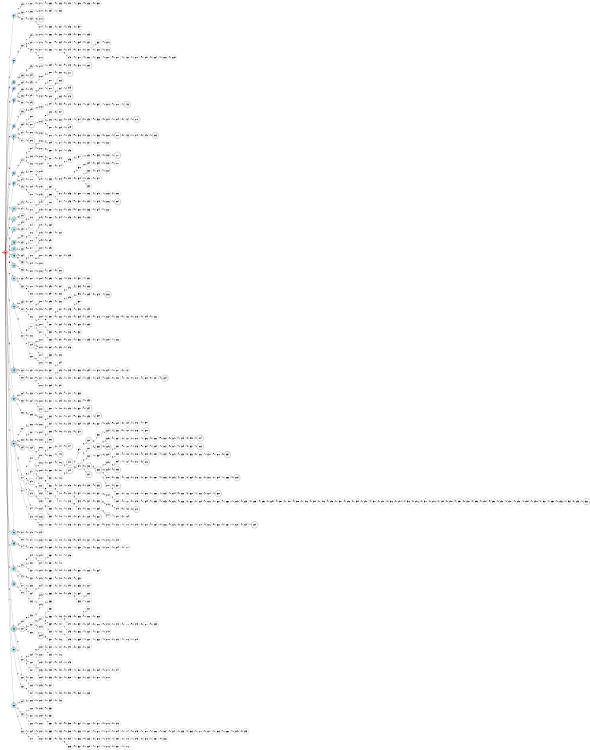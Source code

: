 digraph APTAALF {
__start0 [style = invis, shape = none, label = "", width = 0, height = 0];

rankdir=LR;
size="8,5";

s0 [style="filled", color="black", fillcolor="#ff817b" shape="circle", label="q0"];
s1 [style="filled", color="black", fillcolor="powderblue" shape="circle", label="q1"];
s2 [style="filled", color="black", fillcolor="powderblue" shape="circle", label="q2"];
s3 [style="filled", color="black", fillcolor="powderblue" shape="circle", label="q3"];
s4 [style="filled", color="black", fillcolor="powderblue" shape="circle", label="q4"];
s5 [style="filled", color="black", fillcolor="powderblue" shape="circle", label="q5"];
s6 [style="filled", color="black", fillcolor="powderblue" shape="circle", label="q6"];
s7 [style="rounded,filled", color="black", fillcolor="powderblue" shape="doublecircle", label="q7"];
s8 [style="filled", color="black", fillcolor="powderblue" shape="circle", label="q8"];
s9 [style="filled", color="black", fillcolor="powderblue" shape="circle", label="q9"];
s10 [style="filled", color="black", fillcolor="powderblue" shape="circle", label="q10"];
s11 [style="filled", color="black", fillcolor="powderblue" shape="circle", label="q11"];
s12 [style="filled", color="black", fillcolor="powderblue" shape="circle", label="q12"];
s13 [style="filled", color="black", fillcolor="powderblue" shape="circle", label="q13"];
s14 [style="filled", color="black", fillcolor="powderblue" shape="circle", label="q14"];
s15 [style="filled", color="black", fillcolor="powderblue" shape="circle", label="q15"];
s16 [style="filled", color="black", fillcolor="powderblue" shape="circle", label="q16"];
s17 [style="filled", color="black", fillcolor="powderblue" shape="circle", label="q17"];
s18 [style="filled", color="black", fillcolor="powderblue" shape="circle", label="q18"];
s19 [style="rounded,filled", color="black", fillcolor="powderblue" shape="doublecircle", label="q19"];
s20 [style="filled", color="black", fillcolor="powderblue" shape="circle", label="q20"];
s21 [style="rounded,filled", color="black", fillcolor="powderblue" shape="doublecircle", label="q21"];
s22 [style="filled", color="black", fillcolor="powderblue" shape="circle", label="q22"];
s23 [style="filled", color="black", fillcolor="powderblue" shape="circle", label="q23"];
s24 [style="filled", color="black", fillcolor="powderblue" shape="circle", label="q24"];
s25 [style="filled", color="black", fillcolor="powderblue" shape="circle", label="q25"];
s26 [style="rounded,filled", color="black", fillcolor="powderblue" shape="doublecircle", label="q26"];
s27 [style="filled", color="black", fillcolor="powderblue" shape="circle", label="q27"];
s28 [style="filled", color="black", fillcolor="powderblue" shape="circle", label="q28"];
s29 [style="filled", color="black", fillcolor="white" shape="circle", label="q29"];
s30 [style="filled", color="black", fillcolor="white" shape="circle", label="q30"];
s31 [style="filled", color="black", fillcolor="white" shape="circle", label="q31"];
s32 [style="filled", color="black", fillcolor="white" shape="circle", label="q32"];
s33 [style="rounded,filled", color="black", fillcolor="white" shape="doublecircle", label="q33"];
s34 [style="filled", color="black", fillcolor="white" shape="circle", label="q34"];
s35 [style="filled", color="black", fillcolor="white" shape="circle", label="q35"];
s36 [style="filled", color="black", fillcolor="white" shape="circle", label="q36"];
s37 [style="filled", color="black", fillcolor="white" shape="circle", label="q37"];
s38 [style="rounded,filled", color="black", fillcolor="white" shape="doublecircle", label="q38"];
s39 [style="filled", color="black", fillcolor="white" shape="circle", label="q39"];
s40 [style="filled", color="black", fillcolor="white" shape="circle", label="q40"];
s41 [style="filled", color="black", fillcolor="white" shape="circle", label="q41"];
s42 [style="filled", color="black", fillcolor="white" shape="circle", label="q42"];
s43 [style="filled", color="black", fillcolor="white" shape="circle", label="q43"];
s44 [style="filled", color="black", fillcolor="white" shape="circle", label="q44"];
s45 [style="filled", color="black", fillcolor="white" shape="circle", label="q45"];
s46 [style="filled", color="black", fillcolor="white" shape="circle", label="q46"];
s47 [style="filled", color="black", fillcolor="white" shape="circle", label="q47"];
s48 [style="rounded,filled", color="black", fillcolor="white" shape="doublecircle", label="q48"];
s49 [style="filled", color="black", fillcolor="white" shape="circle", label="q49"];
s50 [style="filled", color="black", fillcolor="white" shape="circle", label="q50"];
s51 [style="filled", color="black", fillcolor="white" shape="circle", label="q51"];
s52 [style="filled", color="black", fillcolor="white" shape="circle", label="q52"];
s53 [style="filled", color="black", fillcolor="white" shape="circle", label="q53"];
s54 [style="filled", color="black", fillcolor="white" shape="circle", label="q54"];
s55 [style="filled", color="black", fillcolor="white" shape="circle", label="q55"];
s56 [style="filled", color="black", fillcolor="white" shape="circle", label="q56"];
s57 [style="filled", color="black", fillcolor="white" shape="circle", label="q57"];
s58 [style="filled", color="black", fillcolor="white" shape="circle", label="q58"];
s59 [style="filled", color="black", fillcolor="white" shape="circle", label="q59"];
s60 [style="filled", color="black", fillcolor="white" shape="circle", label="q60"];
s61 [style="filled", color="black", fillcolor="white" shape="circle", label="q61"];
s62 [style="filled", color="black", fillcolor="white" shape="circle", label="q62"];
s63 [style="rounded,filled", color="black", fillcolor="white" shape="doublecircle", label="q63"];
s64 [style="filled", color="black", fillcolor="white" shape="circle", label="q64"];
s65 [style="filled", color="black", fillcolor="white" shape="circle", label="q65"];
s66 [style="filled", color="black", fillcolor="white" shape="circle", label="q66"];
s67 [style="filled", color="black", fillcolor="white" shape="circle", label="q67"];
s68 [style="filled", color="black", fillcolor="white" shape="circle", label="q68"];
s69 [style="rounded,filled", color="black", fillcolor="white" shape="doublecircle", label="q69"];
s70 [style="filled", color="black", fillcolor="white" shape="circle", label="q70"];
s71 [style="filled", color="black", fillcolor="white" shape="circle", label="q71"];
s72 [style="filled", color="black", fillcolor="white" shape="circle", label="q72"];
s73 [style="filled", color="black", fillcolor="white" shape="circle", label="q73"];
s74 [style="filled", color="black", fillcolor="white" shape="circle", label="q74"];
s75 [style="filled", color="black", fillcolor="white" shape="circle", label="q75"];
s76 [style="filled", color="black", fillcolor="white" shape="circle", label="q76"];
s77 [style="filled", color="black", fillcolor="white" shape="circle", label="q77"];
s78 [style="filled", color="black", fillcolor="white" shape="circle", label="q78"];
s79 [style="filled", color="black", fillcolor="white" shape="circle", label="q79"];
s80 [style="rounded,filled", color="black", fillcolor="white" shape="doublecircle", label="q80"];
s81 [style="filled", color="black", fillcolor="white" shape="circle", label="q81"];
s82 [style="filled", color="black", fillcolor="white" shape="circle", label="q82"];
s83 [style="filled", color="black", fillcolor="white" shape="circle", label="q83"];
s84 [style="filled", color="black", fillcolor="white" shape="circle", label="q84"];
s85 [style="filled", color="black", fillcolor="white" shape="circle", label="q85"];
s86 [style="filled", color="black", fillcolor="white" shape="circle", label="q86"];
s87 [style="filled", color="black", fillcolor="white" shape="circle", label="q87"];
s88 [style="filled", color="black", fillcolor="white" shape="circle", label="q88"];
s89 [style="filled", color="black", fillcolor="white" shape="circle", label="q89"];
s90 [style="filled", color="black", fillcolor="white" shape="circle", label="q90"];
s91 [style="filled", color="black", fillcolor="white" shape="circle", label="q91"];
s92 [style="filled", color="black", fillcolor="white" shape="circle", label="q92"];
s93 [style="filled", color="black", fillcolor="white" shape="circle", label="q93"];
s94 [style="rounded,filled", color="black", fillcolor="white" shape="doublecircle", label="q94"];
s95 [style="filled", color="black", fillcolor="white" shape="circle", label="q95"];
s96 [style="filled", color="black", fillcolor="white" shape="circle", label="q96"];
s97 [style="filled", color="black", fillcolor="white" shape="circle", label="q97"];
s98 [style="rounded,filled", color="black", fillcolor="white" shape="doublecircle", label="q98"];
s99 [style="filled", color="black", fillcolor="white" shape="circle", label="q99"];
s100 [style="filled", color="black", fillcolor="white" shape="circle", label="q100"];
s101 [style="rounded,filled", color="black", fillcolor="white" shape="doublecircle", label="q101"];
s102 [style="filled", color="black", fillcolor="white" shape="circle", label="q102"];
s103 [style="rounded,filled", color="black", fillcolor="white" shape="doublecircle", label="q103"];
s104 [style="filled", color="black", fillcolor="white" shape="circle", label="q104"];
s105 [style="filled", color="black", fillcolor="white" shape="circle", label="q105"];
s106 [style="filled", color="black", fillcolor="white" shape="circle", label="q106"];
s107 [style="filled", color="black", fillcolor="white" shape="circle", label="q107"];
s108 [style="filled", color="black", fillcolor="white" shape="circle", label="q108"];
s109 [style="filled", color="black", fillcolor="white" shape="circle", label="q109"];
s110 [style="filled", color="black", fillcolor="white" shape="circle", label="q110"];
s111 [style="filled", color="black", fillcolor="white" shape="circle", label="q111"];
s112 [style="filled", color="black", fillcolor="white" shape="circle", label="q112"];
s113 [style="filled", color="black", fillcolor="white" shape="circle", label="q113"];
s114 [style="filled", color="black", fillcolor="white" shape="circle", label="q114"];
s115 [style="filled", color="black", fillcolor="white" shape="circle", label="q115"];
s116 [style="filled", color="black", fillcolor="white" shape="circle", label="q116"];
s117 [style="filled", color="black", fillcolor="white" shape="circle", label="q117"];
s118 [style="filled", color="black", fillcolor="white" shape="circle", label="q118"];
s119 [style="filled", color="black", fillcolor="white" shape="circle", label="q119"];
s120 [style="filled", color="black", fillcolor="white" shape="circle", label="q120"];
s121 [style="filled", color="black", fillcolor="white" shape="circle", label="q121"];
s122 [style="filled", color="black", fillcolor="white" shape="circle", label="q122"];
s123 [style="filled", color="black", fillcolor="white" shape="circle", label="q123"];
s124 [style="filled", color="black", fillcolor="white" shape="circle", label="q124"];
s125 [style="filled", color="black", fillcolor="white" shape="circle", label="q125"];
s126 [style="filled", color="black", fillcolor="white" shape="circle", label="q126"];
s127 [style="filled", color="black", fillcolor="white" shape="circle", label="q127"];
s128 [style="filled", color="black", fillcolor="white" shape="circle", label="q128"];
s129 [style="rounded,filled", color="black", fillcolor="white" shape="doublecircle", label="q129"];
s130 [style="filled", color="black", fillcolor="white" shape="circle", label="q130"];
s131 [style="filled", color="black", fillcolor="white" shape="circle", label="q131"];
s132 [style="filled", color="black", fillcolor="white" shape="circle", label="q132"];
s133 [style="filled", color="black", fillcolor="white" shape="circle", label="q133"];
s134 [style="filled", color="black", fillcolor="white" shape="circle", label="q134"];
s135 [style="filled", color="black", fillcolor="white" shape="circle", label="q135"];
s136 [style="filled", color="black", fillcolor="white" shape="circle", label="q136"];
s137 [style="filled", color="black", fillcolor="white" shape="circle", label="q137"];
s138 [style="filled", color="black", fillcolor="white" shape="circle", label="q138"];
s139 [style="rounded,filled", color="black", fillcolor="white" shape="doublecircle", label="q139"];
s140 [style="filled", color="black", fillcolor="white" shape="circle", label="q140"];
s141 [style="filled", color="black", fillcolor="white" shape="circle", label="q141"];
s142 [style="rounded,filled", color="black", fillcolor="white" shape="doublecircle", label="q142"];
s143 [style="rounded,filled", color="black", fillcolor="white" shape="doublecircle", label="q143"];
s144 [style="filled", color="black", fillcolor="white" shape="circle", label="q144"];
s145 [style="filled", color="black", fillcolor="white" shape="circle", label="q145"];
s146 [style="filled", color="black", fillcolor="white" shape="circle", label="q146"];
s147 [style="filled", color="black", fillcolor="white" shape="circle", label="q147"];
s148 [style="filled", color="black", fillcolor="white" shape="circle", label="q148"];
s149 [style="filled", color="black", fillcolor="white" shape="circle", label="q149"];
s150 [style="filled", color="black", fillcolor="white" shape="circle", label="q150"];
s151 [style="filled", color="black", fillcolor="white" shape="circle", label="q151"];
s152 [style="filled", color="black", fillcolor="white" shape="circle", label="q152"];
s153 [style="filled", color="black", fillcolor="white" shape="circle", label="q153"];
s154 [style="filled", color="black", fillcolor="white" shape="circle", label="q154"];
s155 [style="filled", color="black", fillcolor="white" shape="circle", label="q155"];
s156 [style="filled", color="black", fillcolor="white" shape="circle", label="q156"];
s157 [style="filled", color="black", fillcolor="white" shape="circle", label="q157"];
s158 [style="filled", color="black", fillcolor="white" shape="circle", label="q158"];
s159 [style="filled", color="black", fillcolor="white" shape="circle", label="q159"];
s160 [style="filled", color="black", fillcolor="white" shape="circle", label="q160"];
s161 [style="filled", color="black", fillcolor="white" shape="circle", label="q161"];
s162 [style="filled", color="black", fillcolor="white" shape="circle", label="q162"];
s163 [style="filled", color="black", fillcolor="white" shape="circle", label="q163"];
s164 [style="filled", color="black", fillcolor="white" shape="circle", label="q164"];
s165 [style="filled", color="black", fillcolor="white" shape="circle", label="q165"];
s166 [style="filled", color="black", fillcolor="white" shape="circle", label="q166"];
s167 [style="filled", color="black", fillcolor="white" shape="circle", label="q167"];
s168 [style="filled", color="black", fillcolor="white" shape="circle", label="q168"];
s169 [style="filled", color="black", fillcolor="white" shape="circle", label="q169"];
s170 [style="filled", color="black", fillcolor="white" shape="circle", label="q170"];
s171 [style="filled", color="black", fillcolor="white" shape="circle", label="q171"];
s172 [style="filled", color="black", fillcolor="white" shape="circle", label="q172"];
s173 [style="rounded,filled", color="black", fillcolor="white" shape="doublecircle", label="q173"];
s174 [style="filled", color="black", fillcolor="white" shape="circle", label="q174"];
s175 [style="filled", color="black", fillcolor="white" shape="circle", label="q175"];
s176 [style="filled", color="black", fillcolor="white" shape="circle", label="q176"];
s177 [style="filled", color="black", fillcolor="white" shape="circle", label="q177"];
s178 [style="filled", color="black", fillcolor="white" shape="circle", label="q178"];
s179 [style="filled", color="black", fillcolor="white" shape="circle", label="q179"];
s180 [style="filled", color="black", fillcolor="white" shape="circle", label="q180"];
s181 [style="filled", color="black", fillcolor="white" shape="circle", label="q181"];
s182 [style="filled", color="black", fillcolor="white" shape="circle", label="q182"];
s183 [style="filled", color="black", fillcolor="white" shape="circle", label="q183"];
s184 [style="filled", color="black", fillcolor="white" shape="circle", label="q184"];
s185 [style="filled", color="black", fillcolor="white" shape="circle", label="q185"];
s186 [style="filled", color="black", fillcolor="white" shape="circle", label="q186"];
s187 [style="filled", color="black", fillcolor="white" shape="circle", label="q187"];
s188 [style="filled", color="black", fillcolor="white" shape="circle", label="q188"];
s189 [style="filled", color="black", fillcolor="white" shape="circle", label="q189"];
s190 [style="filled", color="black", fillcolor="white" shape="circle", label="q190"];
s191 [style="filled", color="black", fillcolor="white" shape="circle", label="q191"];
s192 [style="filled", color="black", fillcolor="white" shape="circle", label="q192"];
s193 [style="filled", color="black", fillcolor="white" shape="circle", label="q193"];
s194 [style="filled", color="black", fillcolor="white" shape="circle", label="q194"];
s195 [style="filled", color="black", fillcolor="white" shape="circle", label="q195"];
s196 [style="filled", color="black", fillcolor="white" shape="circle", label="q196"];
s197 [style="filled", color="black", fillcolor="white" shape="circle", label="q197"];
s198 [style="filled", color="black", fillcolor="white" shape="circle", label="q198"];
s199 [style="filled", color="black", fillcolor="white" shape="circle", label="q199"];
s200 [style="filled", color="black", fillcolor="white" shape="circle", label="q200"];
s201 [style="filled", color="black", fillcolor="white" shape="circle", label="q201"];
s202 [style="filled", color="black", fillcolor="white" shape="circle", label="q202"];
s203 [style="filled", color="black", fillcolor="white" shape="circle", label="q203"];
s204 [style="filled", color="black", fillcolor="white" shape="circle", label="q204"];
s205 [style="filled", color="black", fillcolor="white" shape="circle", label="q205"];
s206 [style="filled", color="black", fillcolor="white" shape="circle", label="q206"];
s207 [style="filled", color="black", fillcolor="white" shape="circle", label="q207"];
s208 [style="filled", color="black", fillcolor="white" shape="circle", label="q208"];
s209 [style="filled", color="black", fillcolor="white" shape="circle", label="q209"];
s210 [style="filled", color="black", fillcolor="white" shape="circle", label="q210"];
s211 [style="filled", color="black", fillcolor="white" shape="circle", label="q211"];
s212 [style="filled", color="black", fillcolor="white" shape="circle", label="q212"];
s213 [style="filled", color="black", fillcolor="white" shape="circle", label="q213"];
s214 [style="filled", color="black", fillcolor="white" shape="circle", label="q214"];
s215 [style="filled", color="black", fillcolor="white" shape="circle", label="q215"];
s216 [style="filled", color="black", fillcolor="white" shape="circle", label="q216"];
s217 [style="filled", color="black", fillcolor="white" shape="circle", label="q217"];
s218 [style="filled", color="black", fillcolor="white" shape="circle", label="q218"];
s219 [style="filled", color="black", fillcolor="white" shape="circle", label="q219"];
s220 [style="filled", color="black", fillcolor="white" shape="circle", label="q220"];
s221 [style="rounded,filled", color="black", fillcolor="white" shape="doublecircle", label="q221"];
s222 [style="filled", color="black", fillcolor="white" shape="circle", label="q222"];
s223 [style="filled", color="black", fillcolor="white" shape="circle", label="q223"];
s224 [style="filled", color="black", fillcolor="white" shape="circle", label="q224"];
s225 [style="filled", color="black", fillcolor="white" shape="circle", label="q225"];
s226 [style="filled", color="black", fillcolor="white" shape="circle", label="q226"];
s227 [style="filled", color="black", fillcolor="white" shape="circle", label="q227"];
s228 [style="filled", color="black", fillcolor="white" shape="circle", label="q228"];
s229 [style="filled", color="black", fillcolor="white" shape="circle", label="q229"];
s230 [style="filled", color="black", fillcolor="white" shape="circle", label="q230"];
s231 [style="filled", color="black", fillcolor="white" shape="circle", label="q231"];
s232 [style="filled", color="black", fillcolor="white" shape="circle", label="q232"];
s233 [style="filled", color="black", fillcolor="white" shape="circle", label="q233"];
s234 [style="filled", color="black", fillcolor="white" shape="circle", label="q234"];
s235 [style="rounded,filled", color="black", fillcolor="white" shape="doublecircle", label="q235"];
s236 [style="filled", color="black", fillcolor="white" shape="circle", label="q236"];
s237 [style="filled", color="black", fillcolor="white" shape="circle", label="q237"];
s238 [style="filled", color="black", fillcolor="white" shape="circle", label="q238"];
s239 [style="filled", color="black", fillcolor="white" shape="circle", label="q239"];
s240 [style="filled", color="black", fillcolor="white" shape="circle", label="q240"];
s241 [style="filled", color="black", fillcolor="white" shape="circle", label="q241"];
s242 [style="filled", color="black", fillcolor="white" shape="circle", label="q242"];
s243 [style="filled", color="black", fillcolor="white" shape="circle", label="q243"];
s244 [style="filled", color="black", fillcolor="white" shape="circle", label="q244"];
s245 [style="filled", color="black", fillcolor="white" shape="circle", label="q245"];
s246 [style="filled", color="black", fillcolor="white" shape="circle", label="q246"];
s247 [style="filled", color="black", fillcolor="white" shape="circle", label="q247"];
s248 [style="filled", color="black", fillcolor="white" shape="circle", label="q248"];
s249 [style="rounded,filled", color="black", fillcolor="white" shape="doublecircle", label="q249"];
s250 [style="filled", color="black", fillcolor="white" shape="circle", label="q250"];
s251 [style="filled", color="black", fillcolor="white" shape="circle", label="q251"];
s252 [style="filled", color="black", fillcolor="white" shape="circle", label="q252"];
s253 [style="filled", color="black", fillcolor="white" shape="circle", label="q253"];
s254 [style="filled", color="black", fillcolor="white" shape="circle", label="q254"];
s255 [style="filled", color="black", fillcolor="white" shape="circle", label="q255"];
s256 [style="filled", color="black", fillcolor="white" shape="circle", label="q256"];
s257 [style="filled", color="black", fillcolor="white" shape="circle", label="q257"];
s258 [style="filled", color="black", fillcolor="white" shape="circle", label="q258"];
s259 [style="filled", color="black", fillcolor="white" shape="circle", label="q259"];
s260 [style="filled", color="black", fillcolor="white" shape="circle", label="q260"];
s261 [style="filled", color="black", fillcolor="white" shape="circle", label="q261"];
s262 [style="filled", color="black", fillcolor="white" shape="circle", label="q262"];
s263 [style="filled", color="black", fillcolor="white" shape="circle", label="q263"];
s264 [style="filled", color="black", fillcolor="white" shape="circle", label="q264"];
s265 [style="filled", color="black", fillcolor="white" shape="circle", label="q265"];
s266 [style="filled", color="black", fillcolor="white" shape="circle", label="q266"];
s267 [style="filled", color="black", fillcolor="white" shape="circle", label="q267"];
s268 [style="filled", color="black", fillcolor="white" shape="circle", label="q268"];
s269 [style="filled", color="black", fillcolor="white" shape="circle", label="q269"];
s270 [style="filled", color="black", fillcolor="white" shape="circle", label="q270"];
s271 [style="filled", color="black", fillcolor="white" shape="circle", label="q271"];
s272 [style="rounded,filled", color="black", fillcolor="white" shape="doublecircle", label="q272"];
s273 [style="filled", color="black", fillcolor="white" shape="circle", label="q273"];
s274 [style="filled", color="black", fillcolor="white" shape="circle", label="q274"];
s275 [style="filled", color="black", fillcolor="white" shape="circle", label="q275"];
s276 [style="filled", color="black", fillcolor="white" shape="circle", label="q276"];
s277 [style="filled", color="black", fillcolor="white" shape="circle", label="q277"];
s278 [style="filled", color="black", fillcolor="white" shape="circle", label="q278"];
s279 [style="filled", color="black", fillcolor="white" shape="circle", label="q279"];
s280 [style="filled", color="black", fillcolor="white" shape="circle", label="q280"];
s281 [style="filled", color="black", fillcolor="white" shape="circle", label="q281"];
s282 [style="filled", color="black", fillcolor="white" shape="circle", label="q282"];
s283 [style="filled", color="black", fillcolor="white" shape="circle", label="q283"];
s284 [style="filled", color="black", fillcolor="white" shape="circle", label="q284"];
s285 [style="filled", color="black", fillcolor="white" shape="circle", label="q285"];
s286 [style="filled", color="black", fillcolor="white" shape="circle", label="q286"];
s287 [style="filled", color="black", fillcolor="white" shape="circle", label="q287"];
s288 [style="filled", color="black", fillcolor="white" shape="circle", label="q288"];
s289 [style="filled", color="black", fillcolor="white" shape="circle", label="q289"];
s290 [style="filled", color="black", fillcolor="white" shape="circle", label="q290"];
s291 [style="filled", color="black", fillcolor="white" shape="circle", label="q291"];
s292 [style="filled", color="black", fillcolor="white" shape="circle", label="q292"];
s293 [style="filled", color="black", fillcolor="white" shape="circle", label="q293"];
s294 [style="filled", color="black", fillcolor="white" shape="circle", label="q294"];
s295 [style="filled", color="black", fillcolor="white" shape="circle", label="q295"];
s296 [style="filled", color="black", fillcolor="white" shape="circle", label="q296"];
s297 [style="filled", color="black", fillcolor="white" shape="circle", label="q297"];
s298 [style="filled", color="black", fillcolor="white" shape="circle", label="q298"];
s299 [style="filled", color="black", fillcolor="white" shape="circle", label="q299"];
s300 [style="filled", color="black", fillcolor="white" shape="circle", label="q300"];
s301 [style="filled", color="black", fillcolor="white" shape="circle", label="q301"];
s302 [style="filled", color="black", fillcolor="white" shape="circle", label="q302"];
s303 [style="filled", color="black", fillcolor="white" shape="circle", label="q303"];
s304 [style="filled", color="black", fillcolor="white" shape="circle", label="q304"];
s305 [style="filled", color="black", fillcolor="white" shape="circle", label="q305"];
s306 [style="filled", color="black", fillcolor="white" shape="circle", label="q306"];
s307 [style="filled", color="black", fillcolor="white" shape="circle", label="q307"];
s308 [style="filled", color="black", fillcolor="white" shape="circle", label="q308"];
s309 [style="filled", color="black", fillcolor="white" shape="circle", label="q309"];
s310 [style="filled", color="black", fillcolor="white" shape="circle", label="q310"];
s311 [style="filled", color="black", fillcolor="white" shape="circle", label="q311"];
s312 [style="filled", color="black", fillcolor="white" shape="circle", label="q312"];
s313 [style="filled", color="black", fillcolor="white" shape="circle", label="q313"];
s314 [style="filled", color="black", fillcolor="white" shape="circle", label="q314"];
s315 [style="filled", color="black", fillcolor="white" shape="circle", label="q315"];
s316 [style="rounded,filled", color="black", fillcolor="white" shape="doublecircle", label="q316"];
s317 [style="filled", color="black", fillcolor="white" shape="circle", label="q317"];
s318 [style="filled", color="black", fillcolor="white" shape="circle", label="q318"];
s319 [style="filled", color="black", fillcolor="white" shape="circle", label="q319"];
s320 [style="filled", color="black", fillcolor="white" shape="circle", label="q320"];
s321 [style="filled", color="black", fillcolor="white" shape="circle", label="q321"];
s322 [style="filled", color="black", fillcolor="white" shape="circle", label="q322"];
s323 [style="filled", color="black", fillcolor="white" shape="circle", label="q323"];
s324 [style="filled", color="black", fillcolor="white" shape="circle", label="q324"];
s325 [style="filled", color="black", fillcolor="white" shape="circle", label="q325"];
s326 [style="filled", color="black", fillcolor="white" shape="circle", label="q326"];
s327 [style="filled", color="black", fillcolor="white" shape="circle", label="q327"];
s328 [style="filled", color="black", fillcolor="white" shape="circle", label="q328"];
s329 [style="filled", color="black", fillcolor="white" shape="circle", label="q329"];
s330 [style="filled", color="black", fillcolor="white" shape="circle", label="q330"];
s331 [style="filled", color="black", fillcolor="white" shape="circle", label="q331"];
s332 [style="filled", color="black", fillcolor="white" shape="circle", label="q332"];
s333 [style="filled", color="black", fillcolor="white" shape="circle", label="q333"];
s334 [style="filled", color="black", fillcolor="white" shape="circle", label="q334"];
s335 [style="filled", color="black", fillcolor="white" shape="circle", label="q335"];
s336 [style="filled", color="black", fillcolor="white" shape="circle", label="q336"];
s337 [style="filled", color="black", fillcolor="white" shape="circle", label="q337"];
s338 [style="filled", color="black", fillcolor="white" shape="circle", label="q338"];
s339 [style="filled", color="black", fillcolor="white" shape="circle", label="q339"];
s340 [style="filled", color="black", fillcolor="white" shape="circle", label="q340"];
s341 [style="filled", color="black", fillcolor="white" shape="circle", label="q341"];
s342 [style="filled", color="black", fillcolor="white" shape="circle", label="q342"];
s343 [style="filled", color="black", fillcolor="white" shape="circle", label="q343"];
s344 [style="filled", color="black", fillcolor="white" shape="circle", label="q344"];
s345 [style="filled", color="black", fillcolor="white" shape="circle", label="q345"];
s346 [style="filled", color="black", fillcolor="white" shape="circle", label="q346"];
s347 [style="filled", color="black", fillcolor="white" shape="circle", label="q347"];
s348 [style="filled", color="black", fillcolor="white" shape="circle", label="q348"];
s349 [style="filled", color="black", fillcolor="white" shape="circle", label="q349"];
s350 [style="filled", color="black", fillcolor="white" shape="circle", label="q350"];
s351 [style="filled", color="black", fillcolor="white" shape="circle", label="q351"];
s352 [style="filled", color="black", fillcolor="white" shape="circle", label="q352"];
s353 [style="filled", color="black", fillcolor="white" shape="circle", label="q353"];
s354 [style="filled", color="black", fillcolor="white" shape="circle", label="q354"];
s355 [style="filled", color="black", fillcolor="white" shape="circle", label="q355"];
s356 [style="filled", color="black", fillcolor="white" shape="circle", label="q356"];
s357 [style="filled", color="black", fillcolor="white" shape="circle", label="q357"];
s358 [style="filled", color="black", fillcolor="white" shape="circle", label="q358"];
s359 [style="filled", color="black", fillcolor="white" shape="circle", label="q359"];
s360 [style="filled", color="black", fillcolor="white" shape="circle", label="q360"];
s361 [style="filled", color="black", fillcolor="white" shape="circle", label="q361"];
s362 [style="filled", color="black", fillcolor="white" shape="circle", label="q362"];
s363 [style="rounded,filled", color="black", fillcolor="white" shape="doublecircle", label="q363"];
s364 [style="filled", color="black", fillcolor="white" shape="circle", label="q364"];
s365 [style="filled", color="black", fillcolor="white" shape="circle", label="q365"];
s366 [style="filled", color="black", fillcolor="white" shape="circle", label="q366"];
s367 [style="rounded,filled", color="black", fillcolor="white" shape="doublecircle", label="q367"];
s368 [style="filled", color="black", fillcolor="white" shape="circle", label="q368"];
s369 [style="filled", color="black", fillcolor="white" shape="circle", label="q369"];
s370 [style="filled", color="black", fillcolor="white" shape="circle", label="q370"];
s371 [style="filled", color="black", fillcolor="white" shape="circle", label="q371"];
s372 [style="filled", color="black", fillcolor="white" shape="circle", label="q372"];
s373 [style="filled", color="black", fillcolor="white" shape="circle", label="q373"];
s374 [style="filled", color="black", fillcolor="white" shape="circle", label="q374"];
s375 [style="filled", color="black", fillcolor="white" shape="circle", label="q375"];
s376 [style="filled", color="black", fillcolor="white" shape="circle", label="q376"];
s377 [style="filled", color="black", fillcolor="white" shape="circle", label="q377"];
s378 [style="filled", color="black", fillcolor="white" shape="circle", label="q378"];
s379 [style="filled", color="black", fillcolor="white" shape="circle", label="q379"];
s380 [style="filled", color="black", fillcolor="white" shape="circle", label="q380"];
s381 [style="filled", color="black", fillcolor="white" shape="circle", label="q381"];
s382 [style="rounded,filled", color="black", fillcolor="white" shape="doublecircle", label="q382"];
s383 [style="filled", color="black", fillcolor="white" shape="circle", label="q383"];
s384 [style="filled", color="black", fillcolor="white" shape="circle", label="q384"];
s385 [style="filled", color="black", fillcolor="white" shape="circle", label="q385"];
s386 [style="filled", color="black", fillcolor="white" shape="circle", label="q386"];
s387 [style="filled", color="black", fillcolor="white" shape="circle", label="q387"];
s388 [style="filled", color="black", fillcolor="white" shape="circle", label="q388"];
s389 [style="filled", color="black", fillcolor="white" shape="circle", label="q389"];
s390 [style="filled", color="black", fillcolor="white" shape="circle", label="q390"];
s391 [style="filled", color="black", fillcolor="white" shape="circle", label="q391"];
s392 [style="filled", color="black", fillcolor="white" shape="circle", label="q392"];
s393 [style="filled", color="black", fillcolor="white" shape="circle", label="q393"];
s394 [style="filled", color="black", fillcolor="white" shape="circle", label="q394"];
s395 [style="filled", color="black", fillcolor="white" shape="circle", label="q395"];
s396 [style="filled", color="black", fillcolor="white" shape="circle", label="q396"];
s397 [style="filled", color="black", fillcolor="white" shape="circle", label="q397"];
s398 [style="filled", color="black", fillcolor="white" shape="circle", label="q398"];
s399 [style="filled", color="black", fillcolor="white" shape="circle", label="q399"];
s400 [style="filled", color="black", fillcolor="white" shape="circle", label="q400"];
s401 [style="filled", color="black", fillcolor="white" shape="circle", label="q401"];
s402 [style="filled", color="black", fillcolor="white" shape="circle", label="q402"];
s403 [style="filled", color="black", fillcolor="white" shape="circle", label="q403"];
s404 [style="filled", color="black", fillcolor="white" shape="circle", label="q404"];
s405 [style="rounded,filled", color="black", fillcolor="white" shape="doublecircle", label="q405"];
s406 [style="rounded,filled", color="black", fillcolor="white" shape="doublecircle", label="q406"];
s407 [style="filled", color="black", fillcolor="white" shape="circle", label="q407"];
s408 [style="filled", color="black", fillcolor="white" shape="circle", label="q408"];
s409 [style="filled", color="black", fillcolor="white" shape="circle", label="q409"];
s410 [style="filled", color="black", fillcolor="white" shape="circle", label="q410"];
s411 [style="filled", color="black", fillcolor="white" shape="circle", label="q411"];
s412 [style="filled", color="black", fillcolor="white" shape="circle", label="q412"];
s413 [style="filled", color="black", fillcolor="white" shape="circle", label="q413"];
s414 [style="filled", color="black", fillcolor="white" shape="circle", label="q414"];
s415 [style="filled", color="black", fillcolor="white" shape="circle", label="q415"];
s416 [style="filled", color="black", fillcolor="white" shape="circle", label="q416"];
s417 [style="filled", color="black", fillcolor="white" shape="circle", label="q417"];
s418 [style="filled", color="black", fillcolor="white" shape="circle", label="q418"];
s419 [style="filled", color="black", fillcolor="white" shape="circle", label="q419"];
s420 [style="filled", color="black", fillcolor="white" shape="circle", label="q420"];
s421 [style="filled", color="black", fillcolor="white" shape="circle", label="q421"];
s422 [style="filled", color="black", fillcolor="white" shape="circle", label="q422"];
s423 [style="filled", color="black", fillcolor="white" shape="circle", label="q423"];
s424 [style="filled", color="black", fillcolor="white" shape="circle", label="q424"];
s425 [style="filled", color="black", fillcolor="white" shape="circle", label="q425"];
s426 [style="filled", color="black", fillcolor="white" shape="circle", label="q426"];
s427 [style="filled", color="black", fillcolor="white" shape="circle", label="q427"];
s428 [style="filled", color="black", fillcolor="white" shape="circle", label="q428"];
s429 [style="filled", color="black", fillcolor="white" shape="circle", label="q429"];
s430 [style="filled", color="black", fillcolor="white" shape="circle", label="q430"];
s431 [style="filled", color="black", fillcolor="white" shape="circle", label="q431"];
s432 [style="filled", color="black", fillcolor="white" shape="circle", label="q432"];
s433 [style="filled", color="black", fillcolor="white" shape="circle", label="q433"];
s434 [style="filled", color="black", fillcolor="white" shape="circle", label="q434"];
s435 [style="filled", color="black", fillcolor="white" shape="circle", label="q435"];
s436 [style="filled", color="black", fillcolor="white" shape="circle", label="q436"];
s437 [style="filled", color="black", fillcolor="white" shape="circle", label="q437"];
s438 [style="filled", color="black", fillcolor="white" shape="circle", label="q438"];
s439 [style="filled", color="black", fillcolor="white" shape="circle", label="q439"];
s440 [style="filled", color="black", fillcolor="white" shape="circle", label="q440"];
s441 [style="filled", color="black", fillcolor="white" shape="circle", label="q441"];
s442 [style="filled", color="black", fillcolor="white" shape="circle", label="q442"];
s443 [style="filled", color="black", fillcolor="white" shape="circle", label="q443"];
s444 [style="rounded,filled", color="black", fillcolor="white" shape="doublecircle", label="q444"];
s445 [style="rounded,filled", color="black", fillcolor="white" shape="doublecircle", label="q445"];
s446 [style="rounded,filled", color="black", fillcolor="white" shape="doublecircle", label="q446"];
s447 [style="filled", color="black", fillcolor="white" shape="circle", label="q447"];
s448 [style="filled", color="black", fillcolor="white" shape="circle", label="q448"];
s449 [style="rounded,filled", color="black", fillcolor="white" shape="doublecircle", label="q449"];
s450 [style="filled", color="black", fillcolor="white" shape="circle", label="q450"];
s451 [style="filled", color="black", fillcolor="white" shape="circle", label="q451"];
s452 [style="filled", color="black", fillcolor="white" shape="circle", label="q452"];
s453 [style="filled", color="black", fillcolor="white" shape="circle", label="q453"];
s454 [style="filled", color="black", fillcolor="white" shape="circle", label="q454"];
s455 [style="filled", color="black", fillcolor="white" shape="circle", label="q455"];
s456 [style="filled", color="black", fillcolor="white" shape="circle", label="q456"];
s457 [style="filled", color="black", fillcolor="white" shape="circle", label="q457"];
s458 [style="filled", color="black", fillcolor="white" shape="circle", label="q458"];
s459 [style="filled", color="black", fillcolor="white" shape="circle", label="q459"];
s460 [style="filled", color="black", fillcolor="white" shape="circle", label="q460"];
s461 [style="filled", color="black", fillcolor="white" shape="circle", label="q461"];
s462 [style="filled", color="black", fillcolor="white" shape="circle", label="q462"];
s463 [style="filled", color="black", fillcolor="white" shape="circle", label="q463"];
s464 [style="filled", color="black", fillcolor="white" shape="circle", label="q464"];
s465 [style="filled", color="black", fillcolor="white" shape="circle", label="q465"];
s466 [style="filled", color="black", fillcolor="white" shape="circle", label="q466"];
s467 [style="filled", color="black", fillcolor="white" shape="circle", label="q467"];
s468 [style="filled", color="black", fillcolor="white" shape="circle", label="q468"];
s469 [style="filled", color="black", fillcolor="white" shape="circle", label="q469"];
s470 [style="filled", color="black", fillcolor="white" shape="circle", label="q470"];
s471 [style="filled", color="black", fillcolor="white" shape="circle", label="q471"];
s472 [style="filled", color="black", fillcolor="white" shape="circle", label="q472"];
s473 [style="filled", color="black", fillcolor="white" shape="circle", label="q473"];
s474 [style="filled", color="black", fillcolor="white" shape="circle", label="q474"];
s475 [style="filled", color="black", fillcolor="white" shape="circle", label="q475"];
s476 [style="filled", color="black", fillcolor="white" shape="circle", label="q476"];
s477 [style="rounded,filled", color="black", fillcolor="white" shape="doublecircle", label="q477"];
s478 [style="rounded,filled", color="black", fillcolor="white" shape="doublecircle", label="q478"];
s479 [style="rounded,filled", color="black", fillcolor="white" shape="doublecircle", label="q479"];
s480 [style="filled", color="black", fillcolor="white" shape="circle", label="q480"];
s481 [style="filled", color="black", fillcolor="white" shape="circle", label="q481"];
s482 [style="filled", color="black", fillcolor="white" shape="circle", label="q482"];
s483 [style="filled", color="black", fillcolor="white" shape="circle", label="q483"];
s484 [style="filled", color="black", fillcolor="white" shape="circle", label="q484"];
s485 [style="filled", color="black", fillcolor="white" shape="circle", label="q485"];
s486 [style="filled", color="black", fillcolor="white" shape="circle", label="q486"];
s487 [style="filled", color="black", fillcolor="white" shape="circle", label="q487"];
s488 [style="filled", color="black", fillcolor="white" shape="circle", label="q488"];
s489 [style="filled", color="black", fillcolor="white" shape="circle", label="q489"];
s490 [style="filled", color="black", fillcolor="white" shape="circle", label="q490"];
s491 [style="filled", color="black", fillcolor="white" shape="circle", label="q491"];
s492 [style="filled", color="black", fillcolor="white" shape="circle", label="q492"];
s493 [style="filled", color="black", fillcolor="white" shape="circle", label="q493"];
s494 [style="filled", color="black", fillcolor="white" shape="circle", label="q494"];
s495 [style="filled", color="black", fillcolor="white" shape="circle", label="q495"];
s496 [style="filled", color="black", fillcolor="white" shape="circle", label="q496"];
s497 [style="filled", color="black", fillcolor="white" shape="circle", label="q497"];
s498 [style="filled", color="black", fillcolor="white" shape="circle", label="q498"];
s499 [style="filled", color="black", fillcolor="white" shape="circle", label="q499"];
s500 [style="filled", color="black", fillcolor="white" shape="circle", label="q500"];
s501 [style="filled", color="black", fillcolor="white" shape="circle", label="q501"];
s502 [style="filled", color="black", fillcolor="white" shape="circle", label="q502"];
s503 [style="filled", color="black", fillcolor="white" shape="circle", label="q503"];
s504 [style="filled", color="black", fillcolor="white" shape="circle", label="q504"];
s505 [style="filled", color="black", fillcolor="white" shape="circle", label="q505"];
s506 [style="filled", color="black", fillcolor="white" shape="circle", label="q506"];
s507 [style="filled", color="black", fillcolor="white" shape="circle", label="q507"];
s508 [style="filled", color="black", fillcolor="white" shape="circle", label="q508"];
s509 [style="filled", color="black", fillcolor="white" shape="circle", label="q509"];
s510 [style="filled", color="black", fillcolor="white" shape="circle", label="q510"];
s511 [style="filled", color="black", fillcolor="white" shape="circle", label="q511"];
s512 [style="filled", color="black", fillcolor="white" shape="circle", label="q512"];
s513 [style="filled", color="black", fillcolor="white" shape="circle", label="q513"];
s514 [style="rounded,filled", color="black", fillcolor="white" shape="doublecircle", label="q514"];
s515 [style="filled", color="black", fillcolor="white" shape="circle", label="q515"];
s516 [style="filled", color="black", fillcolor="white" shape="circle", label="q516"];
s517 [style="filled", color="black", fillcolor="white" shape="circle", label="q517"];
s518 [style="filled", color="black", fillcolor="white" shape="circle", label="q518"];
s519 [style="filled", color="black", fillcolor="white" shape="circle", label="q519"];
s520 [style="filled", color="black", fillcolor="white" shape="circle", label="q520"];
s521 [style="filled", color="black", fillcolor="white" shape="circle", label="q521"];
s522 [style="filled", color="black", fillcolor="white" shape="circle", label="q522"];
s523 [style="filled", color="black", fillcolor="white" shape="circle", label="q523"];
s524 [style="filled", color="black", fillcolor="white" shape="circle", label="q524"];
s525 [style="filled", color="black", fillcolor="white" shape="circle", label="q525"];
s526 [style="filled", color="black", fillcolor="white" shape="circle", label="q526"];
s527 [style="filled", color="black", fillcolor="white" shape="circle", label="q527"];
s528 [style="filled", color="black", fillcolor="white" shape="circle", label="q528"];
s529 [style="filled", color="black", fillcolor="white" shape="circle", label="q529"];
s530 [style="filled", color="black", fillcolor="white" shape="circle", label="q530"];
s531 [style="filled", color="black", fillcolor="white" shape="circle", label="q531"];
s532 [style="filled", color="black", fillcolor="white" shape="circle", label="q532"];
s533 [style="filled", color="black", fillcolor="white" shape="circle", label="q533"];
s534 [style="filled", color="black", fillcolor="white" shape="circle", label="q534"];
s535 [style="filled", color="black", fillcolor="white" shape="circle", label="q535"];
s536 [style="filled", color="black", fillcolor="white" shape="circle", label="q536"];
s537 [style="filled", color="black", fillcolor="white" shape="circle", label="q537"];
s538 [style="filled", color="black", fillcolor="white" shape="circle", label="q538"];
s539 [style="filled", color="black", fillcolor="white" shape="circle", label="q539"];
s540 [style="rounded,filled", color="black", fillcolor="white" shape="doublecircle", label="q540"];
s541 [style="filled", color="black", fillcolor="white" shape="circle", label="q541"];
s542 [style="rounded,filled", color="black", fillcolor="white" shape="doublecircle", label="q542"];
s543 [style="filled", color="black", fillcolor="white" shape="circle", label="q543"];
s544 [style="filled", color="black", fillcolor="white" shape="circle", label="q544"];
s545 [style="filled", color="black", fillcolor="white" shape="circle", label="q545"];
s546 [style="filled", color="black", fillcolor="white" shape="circle", label="q546"];
s547 [style="filled", color="black", fillcolor="white" shape="circle", label="q547"];
s548 [style="filled", color="black", fillcolor="white" shape="circle", label="q548"];
s549 [style="filled", color="black", fillcolor="white" shape="circle", label="q549"];
s550 [style="filled", color="black", fillcolor="white" shape="circle", label="q550"];
s551 [style="filled", color="black", fillcolor="white" shape="circle", label="q551"];
s552 [style="filled", color="black", fillcolor="white" shape="circle", label="q552"];
s553 [style="filled", color="black", fillcolor="white" shape="circle", label="q553"];
s554 [style="filled", color="black", fillcolor="white" shape="circle", label="q554"];
s555 [style="filled", color="black", fillcolor="white" shape="circle", label="q555"];
s556 [style="filled", color="black", fillcolor="white" shape="circle", label="q556"];
s557 [style="filled", color="black", fillcolor="white" shape="circle", label="q557"];
s558 [style="filled", color="black", fillcolor="white" shape="circle", label="q558"];
s559 [style="filled", color="black", fillcolor="white" shape="circle", label="q559"];
s560 [style="filled", color="black", fillcolor="white" shape="circle", label="q560"];
s561 [style="filled", color="black", fillcolor="white" shape="circle", label="q561"];
s562 [style="filled", color="black", fillcolor="white" shape="circle", label="q562"];
s563 [style="filled", color="black", fillcolor="white" shape="circle", label="q563"];
s564 [style="filled", color="black", fillcolor="white" shape="circle", label="q564"];
s565 [style="filled", color="black", fillcolor="white" shape="circle", label="q565"];
s566 [style="filled", color="black", fillcolor="white" shape="circle", label="q566"];
s567 [style="filled", color="black", fillcolor="white" shape="circle", label="q567"];
s568 [style="filled", color="black", fillcolor="white" shape="circle", label="q568"];
s569 [style="filled", color="black", fillcolor="white" shape="circle", label="q569"];
s570 [style="filled", color="black", fillcolor="white" shape="circle", label="q570"];
s571 [style="filled", color="black", fillcolor="white" shape="circle", label="q571"];
s572 [style="filled", color="black", fillcolor="white" shape="circle", label="q572"];
s573 [style="rounded,filled", color="black", fillcolor="white" shape="doublecircle", label="q573"];
s574 [style="filled", color="black", fillcolor="white" shape="circle", label="q574"];
s575 [style="filled", color="black", fillcolor="white" shape="circle", label="q575"];
s576 [style="filled", color="black", fillcolor="white" shape="circle", label="q576"];
s577 [style="filled", color="black", fillcolor="white" shape="circle", label="q577"];
s578 [style="filled", color="black", fillcolor="white" shape="circle", label="q578"];
s579 [style="filled", color="black", fillcolor="white" shape="circle", label="q579"];
s580 [style="filled", color="black", fillcolor="white" shape="circle", label="q580"];
s581 [style="filled", color="black", fillcolor="white" shape="circle", label="q581"];
s582 [style="filled", color="black", fillcolor="white" shape="circle", label="q582"];
s583 [style="filled", color="black", fillcolor="white" shape="circle", label="q583"];
s584 [style="filled", color="black", fillcolor="white" shape="circle", label="q584"];
s585 [style="filled", color="black", fillcolor="white" shape="circle", label="q585"];
s586 [style="filled", color="black", fillcolor="white" shape="circle", label="q586"];
s587 [style="filled", color="black", fillcolor="white" shape="circle", label="q587"];
s588 [style="rounded,filled", color="black", fillcolor="white" shape="doublecircle", label="q588"];
s589 [style="filled", color="black", fillcolor="white" shape="circle", label="q589"];
s590 [style="filled", color="black", fillcolor="white" shape="circle", label="q590"];
s591 [style="filled", color="black", fillcolor="white" shape="circle", label="q591"];
s592 [style="filled", color="black", fillcolor="white" shape="circle", label="q592"];
s593 [style="filled", color="black", fillcolor="white" shape="circle", label="q593"];
s594 [style="filled", color="black", fillcolor="white" shape="circle", label="q594"];
s595 [style="filled", color="black", fillcolor="white" shape="circle", label="q595"];
s596 [style="filled", color="black", fillcolor="white" shape="circle", label="q596"];
s597 [style="rounded,filled", color="black", fillcolor="white" shape="doublecircle", label="q597"];
s598 [style="filled", color="black", fillcolor="white" shape="circle", label="q598"];
s599 [style="filled", color="black", fillcolor="white" shape="circle", label="q599"];
s600 [style="rounded,filled", color="black", fillcolor="white" shape="doublecircle", label="q600"];
s601 [style="filled", color="black", fillcolor="white" shape="circle", label="q601"];
s602 [style="filled", color="black", fillcolor="white" shape="circle", label="q602"];
s603 [style="rounded,filled", color="black", fillcolor="white" shape="doublecircle", label="q603"];
s604 [style="rounded,filled", color="black", fillcolor="white" shape="doublecircle", label="q604"];
s605 [style="filled", color="black", fillcolor="white" shape="circle", label="q605"];
s606 [style="filled", color="black", fillcolor="white" shape="circle", label="q606"];
s607 [style="filled", color="black", fillcolor="white" shape="circle", label="q607"];
s608 [style="filled", color="black", fillcolor="white" shape="circle", label="q608"];
s609 [style="filled", color="black", fillcolor="white" shape="circle", label="q609"];
s610 [style="filled", color="black", fillcolor="white" shape="circle", label="q610"];
s611 [style="filled", color="black", fillcolor="white" shape="circle", label="q611"];
s612 [style="filled", color="black", fillcolor="white" shape="circle", label="q612"];
s613 [style="filled", color="black", fillcolor="white" shape="circle", label="q613"];
s614 [style="filled", color="black", fillcolor="white" shape="circle", label="q614"];
s615 [style="filled", color="black", fillcolor="white" shape="circle", label="q615"];
s616 [style="filled", color="black", fillcolor="white" shape="circle", label="q616"];
s617 [style="filled", color="black", fillcolor="white" shape="circle", label="q617"];
s618 [style="filled", color="black", fillcolor="white" shape="circle", label="q618"];
s619 [style="filled", color="black", fillcolor="white" shape="circle", label="q619"];
s620 [style="filled", color="black", fillcolor="white" shape="circle", label="q620"];
s621 [style="filled", color="black", fillcolor="white" shape="circle", label="q621"];
s622 [style="filled", color="black", fillcolor="white" shape="circle", label="q622"];
s623 [style="filled", color="black", fillcolor="white" shape="circle", label="q623"];
s624 [style="filled", color="black", fillcolor="white" shape="circle", label="q624"];
s625 [style="filled", color="black", fillcolor="white" shape="circle", label="q625"];
s626 [style="filled", color="black", fillcolor="white" shape="circle", label="q626"];
s627 [style="filled", color="black", fillcolor="white" shape="circle", label="q627"];
s628 [style="filled", color="black", fillcolor="white" shape="circle", label="q628"];
s629 [style="filled", color="black", fillcolor="white" shape="circle", label="q629"];
s630 [style="filled", color="black", fillcolor="white" shape="circle", label="q630"];
s631 [style="filled", color="black", fillcolor="white" shape="circle", label="q631"];
s632 [style="filled", color="black", fillcolor="white" shape="circle", label="q632"];
s633 [style="filled", color="black", fillcolor="white" shape="circle", label="q633"];
s634 [style="filled", color="black", fillcolor="white" shape="circle", label="q634"];
s635 [style="filled", color="black", fillcolor="white" shape="circle", label="q635"];
s636 [style="filled", color="black", fillcolor="white" shape="circle", label="q636"];
s637 [style="filled", color="black", fillcolor="white" shape="circle", label="q637"];
s638 [style="filled", color="black", fillcolor="white" shape="circle", label="q638"];
s639 [style="filled", color="black", fillcolor="white" shape="circle", label="q639"];
s640 [style="filled", color="black", fillcolor="white" shape="circle", label="q640"];
s641 [style="filled", color="black", fillcolor="white" shape="circle", label="q641"];
s642 [style="filled", color="black", fillcolor="white" shape="circle", label="q642"];
s643 [style="filled", color="black", fillcolor="white" shape="circle", label="q643"];
s644 [style="filled", color="black", fillcolor="white" shape="circle", label="q644"];
s645 [style="filled", color="black", fillcolor="white" shape="circle", label="q645"];
s646 [style="filled", color="black", fillcolor="white" shape="circle", label="q646"];
s647 [style="filled", color="black", fillcolor="white" shape="circle", label="q647"];
s648 [style="filled", color="black", fillcolor="white" shape="circle", label="q648"];
s649 [style="filled", color="black", fillcolor="white" shape="circle", label="q649"];
s650 [style="rounded,filled", color="black", fillcolor="white" shape="doublecircle", label="q650"];
s651 [style="filled", color="black", fillcolor="white" shape="circle", label="q651"];
s652 [style="filled", color="black", fillcolor="white" shape="circle", label="q652"];
s653 [style="rounded,filled", color="black", fillcolor="white" shape="doublecircle", label="q653"];
s654 [style="filled", color="black", fillcolor="white" shape="circle", label="q654"];
s655 [style="rounded,filled", color="black", fillcolor="white" shape="doublecircle", label="q655"];
s656 [style="rounded,filled", color="black", fillcolor="white" shape="doublecircle", label="q656"];
s657 [style="filled", color="black", fillcolor="white" shape="circle", label="q657"];
s658 [style="filled", color="black", fillcolor="white" shape="circle", label="q658"];
s659 [style="filled", color="black", fillcolor="white" shape="circle", label="q659"];
s660 [style="rounded,filled", color="black", fillcolor="white" shape="doublecircle", label="q660"];
s661 [style="filled", color="black", fillcolor="white" shape="circle", label="q661"];
s662 [style="filled", color="black", fillcolor="white" shape="circle", label="q662"];
s663 [style="filled", color="black", fillcolor="white" shape="circle", label="q663"];
s664 [style="filled", color="black", fillcolor="white" shape="circle", label="q664"];
s665 [style="filled", color="black", fillcolor="white" shape="circle", label="q665"];
s666 [style="filled", color="black", fillcolor="white" shape="circle", label="q666"];
s667 [style="filled", color="black", fillcolor="white" shape="circle", label="q667"];
s668 [style="filled", color="black", fillcolor="white" shape="circle", label="q668"];
s669 [style="filled", color="black", fillcolor="white" shape="circle", label="q669"];
s670 [style="filled", color="black", fillcolor="white" shape="circle", label="q670"];
s671 [style="filled", color="black", fillcolor="white" shape="circle", label="q671"];
s672 [style="filled", color="black", fillcolor="white" shape="circle", label="q672"];
s673 [style="filled", color="black", fillcolor="white" shape="circle", label="q673"];
s674 [style="filled", color="black", fillcolor="white" shape="circle", label="q674"];
s675 [style="filled", color="black", fillcolor="white" shape="circle", label="q675"];
s676 [style="filled", color="black", fillcolor="white" shape="circle", label="q676"];
s677 [style="filled", color="black", fillcolor="white" shape="circle", label="q677"];
s678 [style="filled", color="black", fillcolor="white" shape="circle", label="q678"];
s679 [style="filled", color="black", fillcolor="white" shape="circle", label="q679"];
s680 [style="filled", color="black", fillcolor="white" shape="circle", label="q680"];
s681 [style="filled", color="black", fillcolor="white" shape="circle", label="q681"];
s682 [style="filled", color="black", fillcolor="white" shape="circle", label="q682"];
s683 [style="filled", color="black", fillcolor="white" shape="circle", label="q683"];
s684 [style="filled", color="black", fillcolor="white" shape="circle", label="q684"];
s685 [style="filled", color="black", fillcolor="white" shape="circle", label="q685"];
s686 [style="filled", color="black", fillcolor="white" shape="circle", label="q686"];
s687 [style="filled", color="black", fillcolor="white" shape="circle", label="q687"];
s688 [style="rounded,filled", color="black", fillcolor="white" shape="doublecircle", label="q688"];
s689 [style="filled", color="black", fillcolor="white" shape="circle", label="q689"];
s690 [style="filled", color="black", fillcolor="white" shape="circle", label="q690"];
s691 [style="filled", color="black", fillcolor="white" shape="circle", label="q691"];
s692 [style="filled", color="black", fillcolor="white" shape="circle", label="q692"];
s693 [style="filled", color="black", fillcolor="white" shape="circle", label="q693"];
s694 [style="filled", color="black", fillcolor="white" shape="circle", label="q694"];
s695 [style="filled", color="black", fillcolor="white" shape="circle", label="q695"];
s696 [style="rounded,filled", color="black", fillcolor="white" shape="doublecircle", label="q696"];
s697 [style="filled", color="black", fillcolor="white" shape="circle", label="q697"];
s698 [style="filled", color="black", fillcolor="white" shape="circle", label="q698"];
s699 [style="filled", color="black", fillcolor="white" shape="circle", label="q699"];
s700 [style="filled", color="black", fillcolor="white" shape="circle", label="q700"];
s701 [style="filled", color="black", fillcolor="white" shape="circle", label="q701"];
s702 [style="filled", color="black", fillcolor="white" shape="circle", label="q702"];
s703 [style="filled", color="black", fillcolor="white" shape="circle", label="q703"];
s704 [style="filled", color="black", fillcolor="white" shape="circle", label="q704"];
s705 [style="filled", color="black", fillcolor="white" shape="circle", label="q705"];
s706 [style="filled", color="black", fillcolor="white" shape="circle", label="q706"];
s707 [style="filled", color="black", fillcolor="white" shape="circle", label="q707"];
s708 [style="filled", color="black", fillcolor="white" shape="circle", label="q708"];
s709 [style="filled", color="black", fillcolor="white" shape="circle", label="q709"];
s710 [style="filled", color="black", fillcolor="white" shape="circle", label="q710"];
s711 [style="filled", color="black", fillcolor="white" shape="circle", label="q711"];
s712 [style="filled", color="black", fillcolor="white" shape="circle", label="q712"];
s713 [style="filled", color="black", fillcolor="white" shape="circle", label="q713"];
s714 [style="filled", color="black", fillcolor="white" shape="circle", label="q714"];
s715 [style="filled", color="black", fillcolor="white" shape="circle", label="q715"];
s716 [style="filled", color="black", fillcolor="white" shape="circle", label="q716"];
s717 [style="filled", color="black", fillcolor="white" shape="circle", label="q717"];
s718 [style="filled", color="black", fillcolor="white" shape="circle", label="q718"];
s719 [style="filled", color="black", fillcolor="white" shape="circle", label="q719"];
s720 [style="rounded,filled", color="black", fillcolor="white" shape="doublecircle", label="q720"];
s721 [style="rounded,filled", color="black", fillcolor="white" shape="doublecircle", label="q721"];
s722 [style="filled", color="black", fillcolor="white" shape="circle", label="q722"];
s723 [style="filled", color="black", fillcolor="white" shape="circle", label="q723"];
s724 [style="rounded,filled", color="black", fillcolor="white" shape="doublecircle", label="q724"];
s725 [style="filled", color="black", fillcolor="white" shape="circle", label="q725"];
s726 [style="filled", color="black", fillcolor="white" shape="circle", label="q726"];
s727 [style="filled", color="black", fillcolor="white" shape="circle", label="q727"];
s728 [style="filled", color="black", fillcolor="white" shape="circle", label="q728"];
s729 [style="filled", color="black", fillcolor="white" shape="circle", label="q729"];
s730 [style="filled", color="black", fillcolor="white" shape="circle", label="q730"];
s731 [style="filled", color="black", fillcolor="white" shape="circle", label="q731"];
s732 [style="filled", color="black", fillcolor="white" shape="circle", label="q732"];
s733 [style="filled", color="black", fillcolor="white" shape="circle", label="q733"];
s734 [style="filled", color="black", fillcolor="white" shape="circle", label="q734"];
s735 [style="rounded,filled", color="black", fillcolor="white" shape="doublecircle", label="q735"];
s736 [style="filled", color="black", fillcolor="white" shape="circle", label="q736"];
s737 [style="rounded,filled", color="black", fillcolor="white" shape="doublecircle", label="q737"];
s738 [style="filled", color="black", fillcolor="white" shape="circle", label="q738"];
s739 [style="filled", color="black", fillcolor="white" shape="circle", label="q739"];
s740 [style="filled", color="black", fillcolor="white" shape="circle", label="q740"];
s741 [style="filled", color="black", fillcolor="white" shape="circle", label="q741"];
s742 [style="filled", color="black", fillcolor="white" shape="circle", label="q742"];
s743 [style="filled", color="black", fillcolor="white" shape="circle", label="q743"];
s744 [style="filled", color="black", fillcolor="white" shape="circle", label="q744"];
s745 [style="filled", color="black", fillcolor="white" shape="circle", label="q745"];
s746 [style="filled", color="black", fillcolor="white" shape="circle", label="q746"];
s747 [style="filled", color="black", fillcolor="white" shape="circle", label="q747"];
s748 [style="filled", color="black", fillcolor="white" shape="circle", label="q748"];
s749 [style="filled", color="black", fillcolor="white" shape="circle", label="q749"];
s750 [style="filled", color="black", fillcolor="white" shape="circle", label="q750"];
s751 [style="filled", color="black", fillcolor="white" shape="circle", label="q751"];
s752 [style="filled", color="black", fillcolor="white" shape="circle", label="q752"];
s753 [style="rounded,filled", color="black", fillcolor="white" shape="doublecircle", label="q753"];
s754 [style="filled", color="black", fillcolor="white" shape="circle", label="q754"];
s755 [style="filled", color="black", fillcolor="white" shape="circle", label="q755"];
s756 [style="filled", color="black", fillcolor="white" shape="circle", label="q756"];
s757 [style="filled", color="black", fillcolor="white" shape="circle", label="q757"];
s758 [style="filled", color="black", fillcolor="white" shape="circle", label="q758"];
s759 [style="filled", color="black", fillcolor="white" shape="circle", label="q759"];
s760 [style="filled", color="black", fillcolor="white" shape="circle", label="q760"];
s761 [style="filled", color="black", fillcolor="white" shape="circle", label="q761"];
s762 [style="filled", color="black", fillcolor="white" shape="circle", label="q762"];
s763 [style="filled", color="black", fillcolor="white" shape="circle", label="q763"];
s764 [style="filled", color="black", fillcolor="white" shape="circle", label="q764"];
s765 [style="filled", color="black", fillcolor="white" shape="circle", label="q765"];
s766 [style="filled", color="black", fillcolor="white" shape="circle", label="q766"];
s767 [style="filled", color="black", fillcolor="white" shape="circle", label="q767"];
s768 [style="filled", color="black", fillcolor="white" shape="circle", label="q768"];
s769 [style="filled", color="black", fillcolor="white" shape="circle", label="q769"];
s770 [style="filled", color="black", fillcolor="white" shape="circle", label="q770"];
s771 [style="filled", color="black", fillcolor="white" shape="circle", label="q771"];
s772 [style="filled", color="black", fillcolor="white" shape="circle", label="q772"];
s773 [style="filled", color="black", fillcolor="white" shape="circle", label="q773"];
s774 [style="filled", color="black", fillcolor="white" shape="circle", label="q774"];
s775 [style="filled", color="black", fillcolor="white" shape="circle", label="q775"];
s776 [style="filled", color="black", fillcolor="white" shape="circle", label="q776"];
s777 [style="filled", color="black", fillcolor="white" shape="circle", label="q777"];
s778 [style="rounded,filled", color="black", fillcolor="white" shape="doublecircle", label="q778"];
s779 [style="filled", color="black", fillcolor="white" shape="circle", label="q779"];
s780 [style="filled", color="black", fillcolor="white" shape="circle", label="q780"];
s781 [style="filled", color="black", fillcolor="white" shape="circle", label="q781"];
s782 [style="filled", color="black", fillcolor="white" shape="circle", label="q782"];
s783 [style="filled", color="black", fillcolor="white" shape="circle", label="q783"];
s784 [style="filled", color="black", fillcolor="white" shape="circle", label="q784"];
s785 [style="filled", color="black", fillcolor="white" shape="circle", label="q785"];
s786 [style="filled", color="black", fillcolor="white" shape="circle", label="q786"];
s787 [style="filled", color="black", fillcolor="white" shape="circle", label="q787"];
s788 [style="filled", color="black", fillcolor="white" shape="circle", label="q788"];
s789 [style="filled", color="black", fillcolor="white" shape="circle", label="q789"];
s790 [style="filled", color="black", fillcolor="white" shape="circle", label="q790"];
s791 [style="rounded,filled", color="black", fillcolor="white" shape="doublecircle", label="q791"];
s792 [style="filled", color="black", fillcolor="white" shape="circle", label="q792"];
s793 [style="filled", color="black", fillcolor="white" shape="circle", label="q793"];
s794 [style="filled", color="black", fillcolor="white" shape="circle", label="q794"];
s795 [style="filled", color="black", fillcolor="white" shape="circle", label="q795"];
s796 [style="filled", color="black", fillcolor="white" shape="circle", label="q796"];
s797 [style="filled", color="black", fillcolor="white" shape="circle", label="q797"];
s798 [style="filled", color="black", fillcolor="white" shape="circle", label="q798"];
s799 [style="filled", color="black", fillcolor="white" shape="circle", label="q799"];
s800 [style="filled", color="black", fillcolor="white" shape="circle", label="q800"];
s801 [style="filled", color="black", fillcolor="white" shape="circle", label="q801"];
s802 [style="rounded,filled", color="black", fillcolor="white" shape="doublecircle", label="q802"];
s803 [style="filled", color="black", fillcolor="white" shape="circle", label="q803"];
s804 [style="filled", color="black", fillcolor="white" shape="circle", label="q804"];
s805 [style="filled", color="black", fillcolor="white" shape="circle", label="q805"];
s806 [style="rounded,filled", color="black", fillcolor="white" shape="doublecircle", label="q806"];
s807 [style="filled", color="black", fillcolor="white" shape="circle", label="q807"];
s808 [style="filled", color="black", fillcolor="white" shape="circle", label="q808"];
s809 [style="filled", color="black", fillcolor="white" shape="circle", label="q809"];
s810 [style="filled", color="black", fillcolor="white" shape="circle", label="q810"];
s811 [style="filled", color="black", fillcolor="white" shape="circle", label="q811"];
s812 [style="filled", color="black", fillcolor="white" shape="circle", label="q812"];
s813 [style="filled", color="black", fillcolor="white" shape="circle", label="q813"];
s814 [style="filled", color="black", fillcolor="white" shape="circle", label="q814"];
s815 [style="rounded,filled", color="black", fillcolor="white" shape="doublecircle", label="q815"];
s816 [style="filled", color="black", fillcolor="white" shape="circle", label="q816"];
s817 [style="filled", color="black", fillcolor="white" shape="circle", label="q817"];
s818 [style="filled", color="black", fillcolor="white" shape="circle", label="q818"];
s819 [style="filled", color="black", fillcolor="white" shape="circle", label="q819"];
s820 [style="filled", color="black", fillcolor="white" shape="circle", label="q820"];
s821 [style="filled", color="black", fillcolor="white" shape="circle", label="q821"];
s822 [style="filled", color="black", fillcolor="white" shape="circle", label="q822"];
s823 [style="filled", color="black", fillcolor="white" shape="circle", label="q823"];
s824 [style="filled", color="black", fillcolor="white" shape="circle", label="q824"];
s825 [style="filled", color="black", fillcolor="white" shape="circle", label="q825"];
s826 [style="filled", color="black", fillcolor="white" shape="circle", label="q826"];
s827 [style="filled", color="black", fillcolor="white" shape="circle", label="q827"];
s828 [style="filled", color="black", fillcolor="white" shape="circle", label="q828"];
s829 [style="rounded,filled", color="black", fillcolor="white" shape="doublecircle", label="q829"];
s830 [style="filled", color="black", fillcolor="white" shape="circle", label="q830"];
s831 [style="filled", color="black", fillcolor="white" shape="circle", label="q831"];
s832 [style="filled", color="black", fillcolor="white" shape="circle", label="q832"];
s833 [style="filled", color="black", fillcolor="white" shape="circle", label="q833"];
s834 [style="filled", color="black", fillcolor="white" shape="circle", label="q834"];
s835 [style="filled", color="black", fillcolor="white" shape="circle", label="q835"];
s836 [style="filled", color="black", fillcolor="white" shape="circle", label="q836"];
s837 [style="filled", color="black", fillcolor="white" shape="circle", label="q837"];
s838 [style="filled", color="black", fillcolor="white" shape="circle", label="q838"];
s839 [style="filled", color="black", fillcolor="white" shape="circle", label="q839"];
s840 [style="filled", color="black", fillcolor="white" shape="circle", label="q840"];
s841 [style="filled", color="black", fillcolor="white" shape="circle", label="q841"];
s842 [style="filled", color="black", fillcolor="white" shape="circle", label="q842"];
s843 [style="filled", color="black", fillcolor="white" shape="circle", label="q843"];
s844 [style="filled", color="black", fillcolor="white" shape="circle", label="q844"];
s845 [style="filled", color="black", fillcolor="white" shape="circle", label="q845"];
s846 [style="filled", color="black", fillcolor="white" shape="circle", label="q846"];
s847 [style="filled", color="black", fillcolor="white" shape="circle", label="q847"];
s848 [style="filled", color="black", fillcolor="white" shape="circle", label="q848"];
s849 [style="filled", color="black", fillcolor="white" shape="circle", label="q849"];
s850 [style="filled", color="black", fillcolor="white" shape="circle", label="q850"];
s851 [style="filled", color="black", fillcolor="white" shape="circle", label="q851"];
s852 [style="filled", color="black", fillcolor="white" shape="circle", label="q852"];
s853 [style="filled", color="black", fillcolor="white" shape="circle", label="q853"];
s854 [style="filled", color="black", fillcolor="white" shape="circle", label="q854"];
s855 [style="filled", color="black", fillcolor="white" shape="circle", label="q855"];
s856 [style="filled", color="black", fillcolor="white" shape="circle", label="q856"];
s857 [style="filled", color="black", fillcolor="white" shape="circle", label="q857"];
s858 [style="filled", color="black", fillcolor="white" shape="circle", label="q858"];
s859 [style="filled", color="black", fillcolor="white" shape="circle", label="q859"];
s860 [style="filled", color="black", fillcolor="white" shape="circle", label="q860"];
s861 [style="filled", color="black", fillcolor="white" shape="circle", label="q861"];
s862 [style="filled", color="black", fillcolor="white" shape="circle", label="q862"];
s863 [style="filled", color="black", fillcolor="white" shape="circle", label="q863"];
s864 [style="rounded,filled", color="black", fillcolor="white" shape="doublecircle", label="q864"];
s865 [style="rounded,filled", color="black", fillcolor="white" shape="doublecircle", label="q865"];
s866 [style="filled", color="black", fillcolor="white" shape="circle", label="q866"];
s867 [style="filled", color="black", fillcolor="white" shape="circle", label="q867"];
s868 [style="filled", color="black", fillcolor="white" shape="circle", label="q868"];
s869 [style="filled", color="black", fillcolor="white" shape="circle", label="q869"];
s870 [style="filled", color="black", fillcolor="white" shape="circle", label="q870"];
s871 [style="filled", color="black", fillcolor="white" shape="circle", label="q871"];
s872 [style="filled", color="black", fillcolor="white" shape="circle", label="q872"];
s873 [style="filled", color="black", fillcolor="white" shape="circle", label="q873"];
s874 [style="filled", color="black", fillcolor="white" shape="circle", label="q874"];
s875 [style="filled", color="black", fillcolor="white" shape="circle", label="q875"];
s876 [style="filled", color="black", fillcolor="white" shape="circle", label="q876"];
s877 [style="filled", color="black", fillcolor="white" shape="circle", label="q877"];
s878 [style="filled", color="black", fillcolor="white" shape="circle", label="q878"];
s879 [style="filled", color="black", fillcolor="white" shape="circle", label="q879"];
s880 [style="rounded,filled", color="black", fillcolor="white" shape="doublecircle", label="q880"];
s881 [style="filled", color="black", fillcolor="white" shape="circle", label="q881"];
s882 [style="filled", color="black", fillcolor="white" shape="circle", label="q882"];
s883 [style="filled", color="black", fillcolor="white" shape="circle", label="q883"];
s884 [style="rounded,filled", color="black", fillcolor="white" shape="doublecircle", label="q884"];
s885 [style="filled", color="black", fillcolor="white" shape="circle", label="q885"];
s886 [style="filled", color="black", fillcolor="white" shape="circle", label="q886"];
s887 [style="filled", color="black", fillcolor="white" shape="circle", label="q887"];
s888 [style="filled", color="black", fillcolor="white" shape="circle", label="q888"];
s889 [style="rounded,filled", color="black", fillcolor="white" shape="doublecircle", label="q889"];
s890 [style="filled", color="black", fillcolor="white" shape="circle", label="q890"];
s891 [style="filled", color="black", fillcolor="white" shape="circle", label="q891"];
s892 [style="filled", color="black", fillcolor="white" shape="circle", label="q892"];
s893 [style="filled", color="black", fillcolor="white" shape="circle", label="q893"];
s894 [style="filled", color="black", fillcolor="white" shape="circle", label="q894"];
s895 [style="filled", color="black", fillcolor="white" shape="circle", label="q895"];
s896 [style="filled", color="black", fillcolor="white" shape="circle", label="q896"];
s897 [style="rounded,filled", color="black", fillcolor="white" shape="doublecircle", label="q897"];
s898 [style="filled", color="black", fillcolor="white" shape="circle", label="q898"];
s899 [style="filled", color="black", fillcolor="white" shape="circle", label="q899"];
s900 [style="filled", color="black", fillcolor="white" shape="circle", label="q900"];
s901 [style="filled", color="black", fillcolor="white" shape="circle", label="q901"];
s902 [style="filled", color="black", fillcolor="white" shape="circle", label="q902"];
s903 [style="filled", color="black", fillcolor="white" shape="circle", label="q903"];
s904 [style="filled", color="black", fillcolor="white" shape="circle", label="q904"];
s905 [style="filled", color="black", fillcolor="white" shape="circle", label="q905"];
s906 [style="filled", color="black", fillcolor="white" shape="circle", label="q906"];
s907 [style="filled", color="black", fillcolor="white" shape="circle", label="q907"];
s908 [style="filled", color="black", fillcolor="white" shape="circle", label="q908"];
s909 [style="filled", color="black", fillcolor="white" shape="circle", label="q909"];
s910 [style="filled", color="black", fillcolor="white" shape="circle", label="q910"];
s911 [style="filled", color="black", fillcolor="white" shape="circle", label="q911"];
s912 [style="filled", color="black", fillcolor="white" shape="circle", label="q912"];
s913 [style="filled", color="black", fillcolor="white" shape="circle", label="q913"];
s914 [style="filled", color="black", fillcolor="white" shape="circle", label="q914"];
s915 [style="filled", color="black", fillcolor="white" shape="circle", label="q915"];
s916 [style="filled", color="black", fillcolor="white" shape="circle", label="q916"];
s917 [style="filled", color="black", fillcolor="white" shape="circle", label="q917"];
s918 [style="filled", color="black", fillcolor="white" shape="circle", label="q918"];
s919 [style="filled", color="black", fillcolor="white" shape="circle", label="q919"];
s920 [style="filled", color="black", fillcolor="white" shape="circle", label="q920"];
s921 [style="filled", color="black", fillcolor="white" shape="circle", label="q921"];
s922 [style="filled", color="black", fillcolor="white" shape="circle", label="q922"];
s923 [style="filled", color="black", fillcolor="white" shape="circle", label="q923"];
s924 [style="filled", color="black", fillcolor="white" shape="circle", label="q924"];
s925 [style="filled", color="black", fillcolor="white" shape="circle", label="q925"];
s926 [style="filled", color="black", fillcolor="white" shape="circle", label="q926"];
s927 [style="filled", color="black", fillcolor="white" shape="circle", label="q927"];
s928 [style="filled", color="black", fillcolor="white" shape="circle", label="q928"];
s929 [style="filled", color="black", fillcolor="white" shape="circle", label="q929"];
s930 [style="filled", color="black", fillcolor="white" shape="circle", label="q930"];
s931 [style="filled", color="black", fillcolor="white" shape="circle", label="q931"];
s932 [style="filled", color="black", fillcolor="white" shape="circle", label="q932"];
s933 [style="filled", color="black", fillcolor="white" shape="circle", label="q933"];
s934 [style="filled", color="black", fillcolor="white" shape="circle", label="q934"];
s935 [style="filled", color="black", fillcolor="white" shape="circle", label="q935"];
s936 [style="rounded,filled", color="black", fillcolor="white" shape="doublecircle", label="q936"];
subgraph cluster_main { 
	graph [pad=".75", ranksep="0.15", nodesep="0.15"];
	 style=invis; 
	__start0 -> s0 [penwidth=2];
}
s0 -> s1 [label="1"];
s0 -> s2 [label="2"];
s0 -> s3 [label="3"];
s0 -> s4 [label="6"];
s0 -> s5 [label="7"];
s0 -> s6 [label="8"];
s0 -> s7 [label="9"];
s0 -> s8 [label="b"];
s0 -> s9 [label="c"];
s0 -> s10 [label="d"];
s0 -> s11 [label="e"];
s0 -> s12 [label="f"];
s0 -> s13 [label="g"];
s0 -> s14 [label="h"];
s0 -> s15 [label="j"];
s0 -> s16 [label="k"];
s0 -> s17 [label="m"];
s0 -> s18 [label="n"];
s0 -> s19 [label="p"];
s0 -> s20 [label="q"];
s0 -> s21 [label="r"];
s0 -> s22 [label="t"];
s0 -> s23 [label="u"];
s0 -> s24 [label="v"];
s0 -> s25 [label="w"];
s0 -> s26 [label="x"];
s0 -> s27 [label="y"];
s0 -> s28 [label="z"];
s1 -> s29 [label="0"];
s1 -> s30 [label="2"];
s1 -> s31 [label="3"];
s2 -> s32 [label="3"];
s3 -> s33 [label="9"];
s4 -> s34 [label="3"];
s5 -> s35 [label="6"];
s5 -> s36 [label="k"];
s5 -> s37 [label="q"];
s6 -> s38 [label="9"];
s7 -> s39 [label="3"];
s7 -> s40 [label="c"];
s7 -> s41 [label="q"];
s8 -> s42 [label="c"];
s9 -> s43 [label="9"];
s9 -> s44 [label="b"];
s9 -> s45 [label="f"];
s10 -> s46 [label="9"];
s10 -> s47 [label="c"];
s11 -> s48 [label="g"];
s12 -> s49 [label="c"];
s12 -> s50 [label="g"];
s13 -> s51 [label="e"];
s13 -> s52 [label="u"];
s14 -> s53 [label="j"];
s15 -> s54 [label="h"];
s15 -> s55 [label="m"];
s16 -> s56 [label="7"];
s17 -> s57 [label="j"];
s17 -> s58 [label="k"];
s18 -> s59 [label="m"];
s18 -> s60 [label="p"];
s18 -> s61 [label="q"];
s19 -> s62 [label="k"];
s19 -> s63 [label="r"];
s20 -> s64 [label="m"];
s20 -> s65 [label="n"];
s20 -> s66 [label="r"];
s21 -> s67 [label="c"];
s21 -> s68 [label="m"];
s21 -> s69 [label="p"];
s21 -> s70 [label="q"];
s21 -> s71 [label="x"];
s22 -> s72 [label="m"];
s22 -> s73 [label="v"];
s23 -> s74 [label="g"];
s24 -> s75 [label="t"];
s24 -> s76 [label="u"];
s24 -> s77 [label="y"];
s25 -> s78 [label="x"];
s26 -> s79 [label="q"];
s26 -> s80 [label="r"];
s26 -> s81 [label="w"];
s26 -> s82 [label="z"];
s27 -> s83 [label="w"];
s28 -> s84 [label="t"];
s28 -> s85 [label="x"];
s28 -> s86 [label="y"];
s29 -> s87 [label="1"];
s30 -> s88 [label="0"];
s31 -> s89 [label="9"];
s32 -> s90 [label="1"];
s32 -> s91 [label="6"];
s32 -> s92 [label="9"];
s33 -> s93 [label="3"];
s33 -> s94 [label="8"];
s34 -> s95 [label="2"];
s35 -> s96 [label="3"];
s36 -> s97 [label="m"];
s37 -> s98 [label="r"];
s38 -> s99 [label="3"];
s39 -> s100 [label="1"];
s39 -> s101 [label="6"];
s40 -> s102 [label="f"];
s41 -> s103 [label="r"];
s42 -> s104 [label="9"];
s42 -> s105 [label="b"];
s42 -> s106 [label="f"];
s43 -> s107 [label="3"];
s44 -> s108 [label="c"];
s45 -> s109 [label="c"];
s45 -> s110 [label="g"];
s46 -> s111 [label="d"];
s47 -> s112 [label="f"];
s49 -> s113 [label="9"];
s51 -> s114 [label="s"];
s52 -> s115 [label="g"];
s53 -> s116 [label="h"];
s53 -> s117 [label="m"];
s55 -> s118 [label="q"];
s55 -> s119 [label="t"];
s56 -> s120 [label="6"];
s57 -> s121 [label="m"];
s58 -> s122 [label="7"];
s58 -> s123 [label="m"];
s59 -> s124 [label="6"];
s60 -> s125 [label="n"];
s60 -> s126 [label="r"];
s61 -> s127 [label="m"];
s61 -> s128 [label="n"];
s61 -> s129 [label="r"];
s61 -> s130 [label="w"];
s62 -> s131 [label="7"];
s63 -> s132 [label="q"];
s64 -> s133 [label="k"];
s65 -> s134 [label="q"];
s66 -> s135 [label="q"];
s67 -> s136 [label="f"];
s68 -> s137 [label="k"];
s68 -> s138 [label="q"];
s69 -> s139 [label="r"];
s70 -> s140 [label="k"];
s70 -> s141 [label="m"];
s70 -> s142 [label="n"];
s70 -> s143 [label="r"];
s70 -> s144 [label="w"];
s71 -> s145 [label="r"];
s72 -> s146 [label="q"];
s73 -> s147 [label="t"];
s74 -> s148 [label="f"];
s75 -> s149 [label="m"];
s75 -> s150 [label="s"];
s75 -> s151 [label="v"];
s76 -> s152 [label="g"];
s77 -> s153 [label="v"];
s77 -> s154 [label="w"];
s77 -> s155 [label="z"];
s79 -> s156 [label="m"];
s80 -> s157 [label="q"];
s80 -> s158 [label="x"];
s81 -> s159 [label="q"];
s81 -> s160 [label="x"];
s81 -> s161 [label="y"];
s82 -> s162 [label="x"];
s82 -> s163 [label="y"];
s83 -> s164 [label="x"];
s84 -> s165 [label="w"];
s85 -> s166 [label="r"];
s85 -> s167 [label="w"];
s85 -> s168 [label="z"];
s86 -> s169 [label="v"];
s86 -> s170 [label="z"];
s87 -> s171 [label="3"];
s88 -> s172 [label="1"];
s89 -> s173 [label="8"];
s89 -> s174 [label="c"];
s90 -> s175 [label="3"];
s91 -> s176 [label="7"];
s92 -> s177 [label="3"];
s92 -> s178 [label="c"];
s93 -> s179 [label="6"];
s96 -> s180 [label="9"];
s97 -> s181 [label="q"];
s97 -> s182 [label="t"];
s99 -> s183 [label="6"];
s101 -> s184 [label="7"];
s102 -> s185 [label="g"];
s104 -> s186 [label="3"];
s104 -> s187 [label="k"];
s105 -> s188 [label="c"];
s106 -> s189 [label="c"];
s107 -> s190 [label="1"];
s107 -> s191 [label="6"];
s109 -> s192 [label="f"];
s110 -> s193 [label="u"];
s112 -> s194 [label="g"];
s113 -> s195 [label="3"];
s114 -> s196 [label="t"];
s116 -> s197 [label="j"];
s117 -> s198 [label="q"];
s118 -> s199 [label="r"];
s118 -> s200 [label="w"];
s119 -> s201 [label="m"];
s119 -> s202 [label="v"];
s120 -> s203 [label="3"];
s121 -> s204 [label="j"];
s122 -> s205 [label="6"];
s123 -> s206 [label="j"];
s125 -> s207 [label="p"];
s125 -> s208 [label="q"];
s127 -> s209 [label="k"];
s127 -> s210 [label="q"];
s127 -> s211 [label="t"];
s129 -> s212 [label="p"];
s129 -> s213 [label="q"];
s129 -> s214 [label="x"];
s130 -> s215 [label="x"];
s131 -> s216 [label="6"];
s132 -> s217 [label="m"];
s132 -> s218 [label="n"];
s133 -> s219 [label="7"];
s134 -> s220 [label="n"];
s134 -> s221 [label="r"];
s135 -> s222 [label="m"];
s136 -> s223 [label="g"];
s137 -> s224 [label="7"];
s138 -> s225 [label="m"];
s140 -> s226 [label="3"];
s141 -> s227 [label="7"];
s141 -> s228 [label="9"];
s141 -> s229 [label="k"];
s141 -> s230 [label="q"];
s141 -> s231 [label="t"];
s142 -> s232 [label="q"];
s143 -> s233 [label="q"];
s144 -> s234 [label="x"];
s145 -> s235 [label="p"];
s145 -> s236 [label="x"];
s146 -> s237 [label="x"];
s147 -> s238 [label="v"];
s148 -> s239 [label="c"];
s149 -> s240 [label="j"];
s149 -> s241 [label="q"];
s151 -> s242 [label="u"];
s152 -> s243 [label="f"];
s154 -> s244 [label="y"];
s156 -> s245 [label="k"];
s157 -> s246 [label="3"];
s157 -> s247 [label="m"];
s157 -> s248 [label="n"];
s157 -> s249 [label="r"];
s159 -> s250 [label="m"];
s159 -> s251 [label="n"];
s159 -> s252 [label="r"];
s160 -> s253 [label="r"];
s160 -> s254 [label="w"];
s163 -> s255 [label="z"];
s164 -> s256 [label="w"];
s165 -> s257 [label="x"];
s166 -> s258 [label="q"];
s167 -> s259 [label="q"];
s168 -> s260 [label="x"];
s169 -> s261 [label="t"];
s169 -> s262 [label="u"];
s171 -> s263 [label="9"];
s172 -> s264 [label="3"];
s174 -> s265 [label="f"];
s175 -> s266 [label="1"];
s176 -> s267 [label="k"];
s177 -> s268 [label="6"];
s179 -> s269 [label="7"];
s180 -> s270 [label="3"];
s181 -> s271 [label="n"];
s181 -> s272 [label="r"];
s182 -> s273 [label="m"];
s183 -> s274 [label="7"];
s184 -> s275 [label="e"];
s184 -> s276 [label="k"];
s184 -> s277 [label="m"];
s185 -> s278 [label="u"];
s186 -> s279 [label="6"];
s187 -> s280 [label="m"];
s188 -> s281 [label="b"];
s188 -> s282 [label="f"];
s191 -> s283 [label="7"];
s193 -> s284 [label="v"];
s194 -> s285 [label="u"];
s195 -> s286 [label="1"];
s195 -> s287 [label="6"];
s196 -> s288 [label="m"];
s197 -> s289 [label="h"];
s198 -> s290 [label="w"];
s199 -> s291 [label="x"];
s200 -> s292 [label="x"];
s201 -> s293 [label="q"];
s203 -> s294 [label="9"];
s204 -> s295 [label="m"];
s205 -> s296 [label="3"];
s206 -> s297 [label="7"];
s207 -> s298 [label="n"];
s208 -> s299 [label="n"];
s209 -> s300 [label="7"];
s209 -> s301 [label="m"];
s210 -> s302 [label="w"];
s211 -> s303 [label="s"];
s213 -> s304 [label="w"];
s215 -> s305 [label="w"];
s215 -> s306 [label="z"];
s216 -> s307 [label="3"];
s217 -> s308 [label="t"];
s218 -> s309 [label="p"];
s219 -> s310 [label="6"];
s220 -> s311 [label="q"];
s222 -> s312 [label="k"];
s223 -> s313 [label="e"];
s224 -> s314 [label="6"];
s225 -> s315 [label="q"];
s226 -> s316 [label="9"];
s227 -> s317 [label="6"];
s227 -> s318 [label="k"];
s228 -> s319 [label="8"];
s229 -> s320 [label="6"];
s229 -> s321 [label="7"];
s230 -> s322 [label="m"];
s231 -> s323 [label="m"];
s231 -> s324 [label="v"];
s232 -> s325 [label="w"];
s233 -> s326 [label="m"];
s236 -> s327 [label="r"];
s238 -> s328 [label="u"];
s239 -> s329 [label="9"];
s241 -> s330 [label="r"];
s241 -> s331 [label="w"];
s242 -> s332 [label="g"];
s243 -> s333 [label="c"];
s244 -> s334 [label="z"];
s245 -> s335 [label="7"];
s246 -> s336 [label="2"];
s247 -> s337 [label="j"];
s247 -> s338 [label="k"];
s247 -> s339 [label="q"];
s247 -> s340 [label="t"];
s249 -> s341 [label="q"];
s250 -> s342 [label="k"];
s250 -> s343 [label="t"];
s252 -> s344 [label="q"];
s253 -> s345 [label="q"];
s254 -> s346 [label="q"];
s255 -> s347 [label="x"];
s256 -> s348 [label="q"];
s257 -> s349 [label="w"];
s258 -> s350 [label="n"];
s259 -> s351 [label="n"];
s259 -> s352 [label="r"];
s261 -> s353 [label="v"];
s262 -> s354 [label="g"];
s263 -> s355 [label="3"];
s264 -> s356 [label="1"];
s265 -> s357 [label="d"];
s266 -> s358 [label="3"];
s267 -> s359 [label="m"];
s268 -> s360 [label="7"];
s269 -> s361 [label="k"];
s270 -> s362 [label="9"];
s272 -> s363 [label="p"];
s273 -> s364 [label="q"];
s274 -> s365 [label="e"];
s274 -> s366 [label="k"];
s275 -> s367 [label="g"];
s276 -> s368 [label="m"];
s277 -> s369 [label="q"];
s278 -> s370 [label="v"];
s279 -> s371 [label="7"];
s280 -> s372 [label="q"];
s281 -> s373 [label="c"];
s282 -> s374 [label="g"];
s283 -> s375 [label="k"];
s284 -> s376 [label="t"];
s285 -> s377 [label="v"];
s287 -> s378 [label="7"];
s288 -> s379 [label="q"];
s290 -> s380 [label="x"];
s293 -> s381 [label="r"];
s294 -> s382 [label="3"];
s295 -> s383 [label="t"];
s296 -> s384 [label="2"];
s297 -> s385 [label="6"];
s298 -> s386 [label="p"];
s300 -> s387 [label="6"];
s300 -> s388 [label="k"];
s301 -> s389 [label="t"];
s302 -> s390 [label="x"];
s303 -> s391 [label="k"];
s304 -> s392 [label="x"];
s305 -> s393 [label="x"];
s307 -> s394 [label="2"];
s308 -> s395 [label="s"];
s308 -> s396 [label="v"];
s309 -> s397 [label="n"];
s310 -> s398 [label="3"];
s311 -> s399 [label="r"];
s312 -> s400 [label="7"];
s313 -> s401 [label="s"];
s314 -> s402 [label="7"];
s315 -> s403 [label="m"];
s317 -> s404 [label="3"];
s318 -> s405 [label="7"];
s319 -> s406 [label="9"];
s320 -> s407 [label="3"];
s321 -> s408 [label="6"];
s322 -> s409 [label="k"];
s322 -> s410 [label="q"];
s323 -> s411 [label="t"];
s325 -> s412 [label="x"];
s326 -> s413 [label="k"];
s327 -> s414 [label="x"];
s328 -> s415 [label="v"];
s329 -> s416 [label="d"];
s330 -> s417 [label="q"];
s331 -> s418 [label="x"];
s332 -> s419 [label="f"];
s333 -> s420 [label="9"];
s334 -> s421 [label="x"];
s335 -> s422 [label="6"];
s338 -> s423 [label="7"];
s339 -> s424 [label="m"];
s340 -> s425 [label="v"];
s341 -> s426 [label="n"];
s342 -> s427 [label="7"];
s343 -> s428 [label="v"];
s344 -> s429 [label="m"];
s345 -> s430 [label="m"];
s346 -> s431 [label="m"];
s348 -> s432 [label="r"];
s349 -> s433 [label="x"];
s352 -> s434 [label="q"];
s353 -> s435 [label="t"];
s354 -> s436 [label="e"];
s355 -> s437 [label="6"];
s357 -> s438 [label="f"];
s358 -> s439 [label="1"];
s359 -> s440 [label="q"];
s360 -> s441 [label="k"];
s360 -> s442 [label="p"];
s361 -> s443 [label="m"];
s362 -> s444 [label="8"];
s364 -> s445 [label="r"];
s365 -> s446 [label="g"];
s366 -> s447 [label="m"];
s368 -> s448 [label="q"];
s369 -> s449 [label="r"];
s370 -> s450 [label="t"];
s371 -> s451 [label="k"];
s372 -> s452 [label="r"];
s374 -> s453 [label="e"];
s375 -> s454 [label="m"];
s376 -> s455 [label="m"];
s377 -> s456 [label="t"];
s378 -> s457 [label="k"];
s379 -> s458 [label="r"];
s381 -> s459 [label="x"];
s383 -> s460 [label="v"];
s385 -> s461 [label="3"];
s386 -> s462 [label="n"];
s387 -> s463 [label="3"];
s388 -> s464 [label="s"];
s389 -> s465 [label="s"];
s390 -> s466 [label="w"];
s391 -> s467 [label="m"];
s392 -> s468 [label="z"];
s395 -> s469 [label="t"];
s396 -> s470 [label="u"];
s398 -> s471 [label="9"];
s399 -> s472 [label="q"];
s400 -> s473 [label="6"];
s401 -> s474 [label="t"];
s402 -> s475 [label="6"];
s403 -> s476 [label="q"];
s404 -> s477 [label="2"];
s407 -> s478 [label="6"];
s408 -> s479 [label="3"];
s409 -> s480 [label="7"];
s410 -> s481 [label="m"];
s411 -> s482 [label="v"];
s412 -> s483 [label="z"];
s413 -> s484 [label="7"];
s414 -> s485 [label="r"];
s415 -> s486 [label="t"];
s416 -> s487 [label="6"];
s417 -> s488 [label="r"];
s419 -> s489 [label="c"];
s420 -> s490 [label="c"];
s421 -> s491 [label="w"];
s422 -> s492 [label="3"];
s423 -> s493 [label="6"];
s423 -> s494 [label="e"];
s424 -> s495 [label="t"];
s425 -> s496 [label="u"];
s427 -> s497 [label="6"];
s429 -> s498 [label="j"];
s430 -> s499 [label="k"];
s431 -> s500 [label="k"];
s432 -> s501 [label="q"];
s434 -> s502 [label="m"];
s435 -> s503 [label="w"];
s436 -> s504 [label="6"];
s436 -> s505 [label="g"];
s437 -> s506 [label="7"];
s438 -> s507 [label="c"];
s439 -> s508 [label="3"];
s440 -> s509 [label="w"];
s441 -> s510 [label="m"];
s442 -> s511 [label="n"];
s443 -> s512 [label="q"];
s447 -> s513 [label="q"];
s448 -> s514 [label="r"];
s450 -> s515 [label="m"];
s451 -> s516 [label="m"];
s453 -> s517 [label="s"];
s454 -> s518 [label="k"];
s454 -> s519 [label="q"];
s455 -> s520 [label="q"];
s456 -> s521 [label="m"];
s457 -> s522 [label="m"];
s458 -> s523 [label="q"];
s460 -> s524 [label="y"];
s461 -> s525 [label="9"];
s462 -> s526 [label="p"];
s463 -> s527 [label="2"];
s463 -> s528 [label="9"];
s464 -> s529 [label="e"];
s465 -> s530 [label="e"];
s466 -> s531 [label="x"];
s467 -> s532 [label="k"];
s469 -> s533 [label="m"];
s470 -> s534 [label="g"];
s471 -> s535 [label="c"];
s472 -> s536 [label="w"];
s473 -> s537 [label="3"];
s474 -> s538 [label="m"];
s475 -> s539 [label="7"];
s476 -> s540 [label="m"];
s479 -> s541 [label="2"];
s479 -> s542 [label="9"];
s480 -> s543 [label="6"];
s481 -> s544 [label="k"];
s481 -> s545 [label="q"];
s482 -> s546 [label="m"];
s484 -> s547 [label="6"];
s485 -> s548 [label="q"];
s486 -> s549 [label="m"];
s487 -> s550 [label="7"];
s489 -> s551 [label="9"];
s490 -> s552 [label="b"];
s491 -> s553 [label="q"];
s492 -> s554 [label="1"];
s492 -> s555 [label="9"];
s493 -> s556 [label="3"];
s494 -> s557 [label="g"];
s495 -> s558 [label="g"];
s496 -> s559 [label="v"];
s497 -> s560 [label="3"];
s499 -> s561 [label="7"];
s500 -> s562 [label="7"];
s501 -> s563 [label="m"];
s502 -> s564 [label="k"];
s503 -> s565 [label="t"];
s504 -> s566 [label="7"];
s505 -> s567 [label="e"];
s506 -> s568 [label="e"];
s508 -> s569 [label="1"];
s509 -> s570 [label="x"];
s510 -> s571 [label="q"];
s511 -> s572 [label="k"];
s512 -> s573 [label="r"];
s513 -> s574 [label="w"];
s514 -> s575 [label="q"];
s515 -> s576 [label="q"];
s516 -> s577 [label="q"];
s517 -> s578 [label="t"];
s518 -> s579 [label="m"];
s519 -> s580 [label="r"];
s519 -> s581 [label="w"];
s519 -> s582 [label="x"];
s520 -> s583 [label="r"];
s521 -> s584 [label="q"];
s522 -> s585 [label="q"];
s523 -> s586 [label="n"];
s524 -> s587 [label="z"];
s525 -> s588 [label="8"];
s526 -> s589 [label="n"];
s528 -> s590 [label="c"];
s529 -> s591 [label="d"];
s530 -> s592 [label="g"];
s532 -> s593 [label="7"];
s533 -> s594 [label="q"];
s534 -> s595 [label="f"];
s536 -> s596 [label="x"];
s537 -> s597 [label="9"];
s538 -> s598 [label="q"];
s539 -> s599 [label="k"];
s541 -> s600 [label="8"];
s542 -> s601 [label="3"];
s542 -> s602 [label="6"];
s542 -> s603 [label="8"];
s542 -> s604 [label="c"];
s543 -> s605 [label="3"];
s544 -> s606 [label="7"];
s545 -> s607 [label="m"];
s546 -> s608 [label="q"];
s547 -> s609 [label="3"];
s548 -> s610 [label="r"];
s549 -> s611 [label="q"];
s550 -> s612 [label="k"];
s551 -> s613 [label="c"];
s553 -> s614 [label="n"];
s555 -> s615 [label="c"];
s555 -> s616 [label="r"];
s556 -> s617 [label="2"];
s556 -> s618 [label="9"];
s557 -> s619 [label="f"];
s558 -> s620 [label="f"];
s559 -> s621 [label="t"];
s560 -> s622 [label="2"];
s561 -> s623 [label="6"];
s562 -> s624 [label="6"];
s563 -> s625 [label="j"];
s564 -> s626 [label="7"];
s565 -> s627 [label="v"];
s566 -> s628 [label="e"];
s567 -> s629 [label="g"];
s568 -> s630 [label="g"];
s571 -> s631 [label="r"];
s571 -> s632 [label="w"];
s572 -> s633 [label="s"];
s574 -> s634 [label="q"];
s575 -> s635 [label="n"];
s576 -> s636 [label="r"];
s577 -> s637 [label="r"];
s578 -> s638 [label="m"];
s579 -> s639 [label="q"];
s580 -> s640 [label="q"];
s581 -> s641 [label="x"];
s583 -> s642 [label="q"];
s584 -> s643 [label="r"];
s585 -> s644 [label="w"];
s589 -> s645 [label="q"];
s591 -> s646 [label="e"];
s593 -> s647 [label="6"];
s594 -> s648 [label="r"];
s595 -> s649 [label="c"];
s598 -> s650 [label="r"];
s599 -> s651 [label="m"];
s601 -> s652 [label="6"];
s601 -> s653 [label="9"];
s602 -> s654 [label="7"];
s603 -> s655 [label="9"];
s605 -> s656 [label="9"];
s606 -> s657 [label="6"];
s607 -> s658 [label="q"];
s608 -> s659 [label="r"];
s609 -> s660 [label="9"];
s610 -> s661 [label="q"];
s611 -> s662 [label="w"];
s612 -> s663 [label="m"];
s613 -> s664 [label="b"];
s618 -> s665 [label="c"];
s619 -> s666 [label="g"];
s620 -> s667 [label="d"];
s621 -> s668 [label="v"];
s623 -> s669 [label="3"];
s624 -> s670 [label="3"];
s626 -> s671 [label="6"];
s627 -> s672 [label="t"];
s628 -> s673 [label="g"];
s629 -> s674 [label="u"];
s631 -> s675 [label="x"];
s632 -> s676 [label="x"];
s633 -> s677 [label="t"];
s634 -> s678 [label="r"];
s635 -> s679 [label="q"];
s636 -> s680 [label="q"];
s637 -> s681 [label="x"];
s638 -> s682 [label="q"];
s639 -> s683 [label="w"];
s640 -> s684 [label="n"];
s642 -> s685 [label="r"];
s643 -> s686 [label="q"];
s644 -> s687 [label="x"];
s645 -> s688 [label="r"];
s646 -> s689 [label="7"];
s647 -> s690 [label="3"];
s648 -> s691 [label="q"];
s649 -> s692 [label="9"];
s651 -> s693 [label="k"];
s652 -> s694 [label="7"];
s653 -> s695 [label="3"];
s653 -> s696 [label="8"];
s654 -> s697 [label="e"];
s655 -> s698 [label="2"];
s655 -> s699 [label="3"];
s655 -> s700 [label="8"];
s655 -> s701 [label="c"];
s657 -> s702 [label="3"];
s658 -> s703 [label="m"];
s659 -> s704 [label="q"];
s661 -> s705 [label="m"];
s662 -> s706 [label="x"];
s663 -> s707 [label="q"];
s666 -> s708 [label="e"];
s667 -> s709 [label="c"];
s668 -> s710 [label="u"];
s669 -> s711 [label="9"];
s670 -> s712 [label="2"];
s671 -> s713 [label="3"];
s672 -> s714 [label="v"];
s673 -> s715 [label="u"];
s674 -> s716 [label="v"];
s677 -> s717 [label="m"];
s678 -> s718 [label="x"];
s679 -> s719 [label="r"];
s680 -> s720 [label="r"];
s682 -> s721 [label="r"];
s683 -> s722 [label="x"];
s685 -> s723 [label="p"];
s686 -> s724 [label="r"];
s689 -> s725 [label="k"];
s690 -> s726 [label="1"];
s691 -> s727 [label="r"];
s692 -> s728 [label="8"];
s693 -> s729 [label="m"];
s694 -> s730 [label="k"];
s695 -> s731 [label="9"];
s697 -> s732 [label="s"];
s698 -> s733 [label="3"];
s699 -> s734 [label="6"];
s699 -> s735 [label="9"];
s700 -> s736 [label="3"];
s701 -> s737 [label="b"];
s701 -> s738 [label="f"];
s702 -> s739 [label="8"];
s703 -> s740 [label="q"];
s704 -> s741 [label="r"];
s705 -> s742 [label="k"];
s706 -> s743 [label="z"];
s707 -> s744 [label="w"];
s708 -> s745 [label="7"];
s710 -> s746 [label="y"];
s711 -> s747 [label="c"];
s713 -> s748 [label="2"];
s714 -> s749 [label="t"];
s715 -> s750 [label="v"];
s716 -> s751 [label="y"];
s717 -> s752 [label="s"];
s718 -> s753 [label="r"];
s719 -> s754 [label="q"];
s720 -> s755 [label="q"];
s725 -> s756 [label="m"];
s727 -> s757 [label="p"];
s728 -> s758 [label="9"];
s729 -> s759 [label="q"];
s730 -> s760 [label="m"];
s731 -> s761 [label="3"];
s732 -> s762 [label="e"];
s733 -> s763 [label="9"];
s734 -> s764 [label="7"];
s736 -> s765 [label="9"];
s738 -> s766 [label="g"];
s739 -> s767 [label="9"];
s740 -> s768 [label="m"];
s741 -> s769 [label="p"];
s742 -> s770 [label="7"];
s744 -> s771 [label="x"];
s745 -> s772 [label="k"];
s746 -> s773 [label="t"];
s749 -> s774 [label="v"];
s750 -> s775 [label="y"];
s751 -> s776 [label="z"];
s752 -> s777 [label="t"];
s754 -> s778 [label="r"];
s755 -> s779 [label="r"];
s756 -> s780 [label="q"];
s758 -> s781 [label="8"];
s759 -> s782 [label="w"];
s760 -> s783 [label="q"];
s761 -> s784 [label="6"];
s762 -> s785 [label="s"];
s763 -> s786 [label="2"];
s764 -> s787 [label="e"];
s765 -> s788 [label="3"];
s766 -> s789 [label="u"];
s767 -> s790 [label="3"];
s768 -> s791 [label="q"];
s770 -> s792 [label="6"];
s772 -> s793 [label="m"];
s773 -> s794 [label="v"];
s774 -> s795 [label="t"];
s775 -> s796 [label="v"];
s777 -> s797 [label="m"];
s779 -> s798 [label="q"];
s780 -> s799 [label="w"];
s781 -> s800 [label="9"];
s782 -> s801 [label="x"];
s783 -> s802 [label="r"];
s784 -> s803 [label="7"];
s785 -> s804 [label="e"];
s786 -> s805 [label="9"];
s787 -> s806 [label="g"];
s788 -> s807 [label="2"];
s789 -> s808 [label="v"];
s790 -> s809 [label="9"];
s792 -> s810 [label="3"];
s793 -> s811 [label="q"];
s795 -> s812 [label="v"];
s796 -> s813 [label="y"];
s797 -> s814 [label="q"];
s798 -> s815 [label="r"];
s799 -> s816 [label="x"];
s800 -> s817 [label="8"];
s803 -> s818 [label="k"];
s804 -> s819 [label="s"];
s805 -> s820 [label="3"];
s807 -> s821 [label="3"];
s808 -> s822 [label="t"];
s809 -> s823 [label="d"];
s810 -> s824 [label="9"];
s811 -> s825 [label="x"];
s812 -> s826 [label="t"];
s813 -> s827 [label="z"];
s814 -> s828 [label="w"];
s817 -> s829 [label="9"];
s818 -> s830 [label="m"];
s819 -> s831 [label="t"];
s820 -> s832 [label="9"];
s821 -> s833 [label="9"];
s822 -> s834 [label="v"];
s823 -> s835 [label="9"];
s824 -> s836 [label="8"];
s826 -> s837 [label="v"];
s827 -> s838 [label="x"];
s828 -> s839 [label="x"];
s830 -> s840 [label="q"];
s831 -> s841 [label="q"];
s832 -> s842 [label="d"];
s833 -> s843 [label="3"];
s834 -> s844 [label="t"];
s835 -> s845 [label="8"];
s836 -> s846 [label="9"];
s837 -> s847 [label="t"];
s840 -> s848 [label="w"];
s841 -> s849 [label="w"];
s842 -> s850 [label="9"];
s843 -> s851 [label="9"];
s844 -> s852 [label="m"];
s845 -> s853 [label="9"];
s846 -> s854 [label="3"];
s847 -> s855 [label="v"];
s848 -> s856 [label="q"];
s849 -> s857 [label="q"];
s850 -> s858 [label="3"];
s851 -> s859 [label="8"];
s852 -> s860 [label="q"];
s853 -> s861 [label="8"];
s854 -> s862 [label="6"];
s855 -> s863 [label="t"];
s856 -> s864 [label="r"];
s857 -> s865 [label="r"];
s858 -> s866 [label="6"];
s859 -> s867 [label="9"];
s860 -> s868 [label="r"];
s861 -> s869 [label="2"];
s862 -> s870 [label="7"];
s863 -> s871 [label="v"];
s866 -> s872 [label="7"];
s867 -> s873 [label="3"];
s868 -> s874 [label="q"];
s869 -> s875 [label="9"];
s870 -> s876 [label="k"];
s871 -> s877 [label="t"];
s872 -> s878 [label="e"];
s873 -> s879 [label="6"];
s874 -> s880 [label="r"];
s875 -> s881 [label="8"];
s876 -> s882 [label="m"];
s877 -> s883 [label="v"];
s878 -> s884 [label="g"];
s879 -> s885 [label="7"];
s881 -> s886 [label="9"];
s882 -> s887 [label="q"];
s883 -> s888 [label="t"];
s885 -> s889 [label="k"];
s886 -> s890 [label="2"];
s887 -> s891 [label="w"];
s888 -> s892 [label="v"];
s890 -> s893 [label="9"];
s891 -> s894 [label="x"];
s892 -> s895 [label="y"];
s893 -> s896 [label="8"];
s894 -> s897 [label="r"];
s896 -> s898 [label="9"];
s898 -> s899 [label="8"];
s899 -> s900 [label="9"];
s900 -> s901 [label="8"];
s901 -> s902 [label="9"];
s902 -> s903 [label="8"];
s903 -> s904 [label="9"];
s904 -> s905 [label="8"];
s905 -> s906 [label="9"];
s906 -> s907 [label="8"];
s907 -> s908 [label="9"];
s908 -> s909 [label="3"];
s909 -> s910 [label="2"];
s910 -> s911 [label="9"];
s911 -> s912 [label="8"];
s912 -> s913 [label="2"];
s913 -> s914 [label="8"];
s914 -> s915 [label="2"];
s915 -> s916 [label="8"];
s916 -> s917 [label="2"];
s917 -> s918 [label="8"];
s918 -> s919 [label="2"];
s919 -> s920 [label="3"];
s920 -> s921 [label="9"];
s921 -> s922 [label="3"];
s922 -> s923 [label="9"];
s923 -> s924 [label="d"];
s924 -> s925 [label="e"];
s925 -> s926 [label="s"];
s926 -> s927 [label="t"];
s927 -> s928 [label="w"];
s928 -> s929 [label="t"];
s929 -> s930 [label="w"];
s930 -> s931 [label="x"];
s931 -> s932 [label="r"];
s932 -> s933 [label="x"];
s933 -> s934 [label="r"];
s934 -> s935 [label="p"];
s935 -> s936 [label="r"];

}